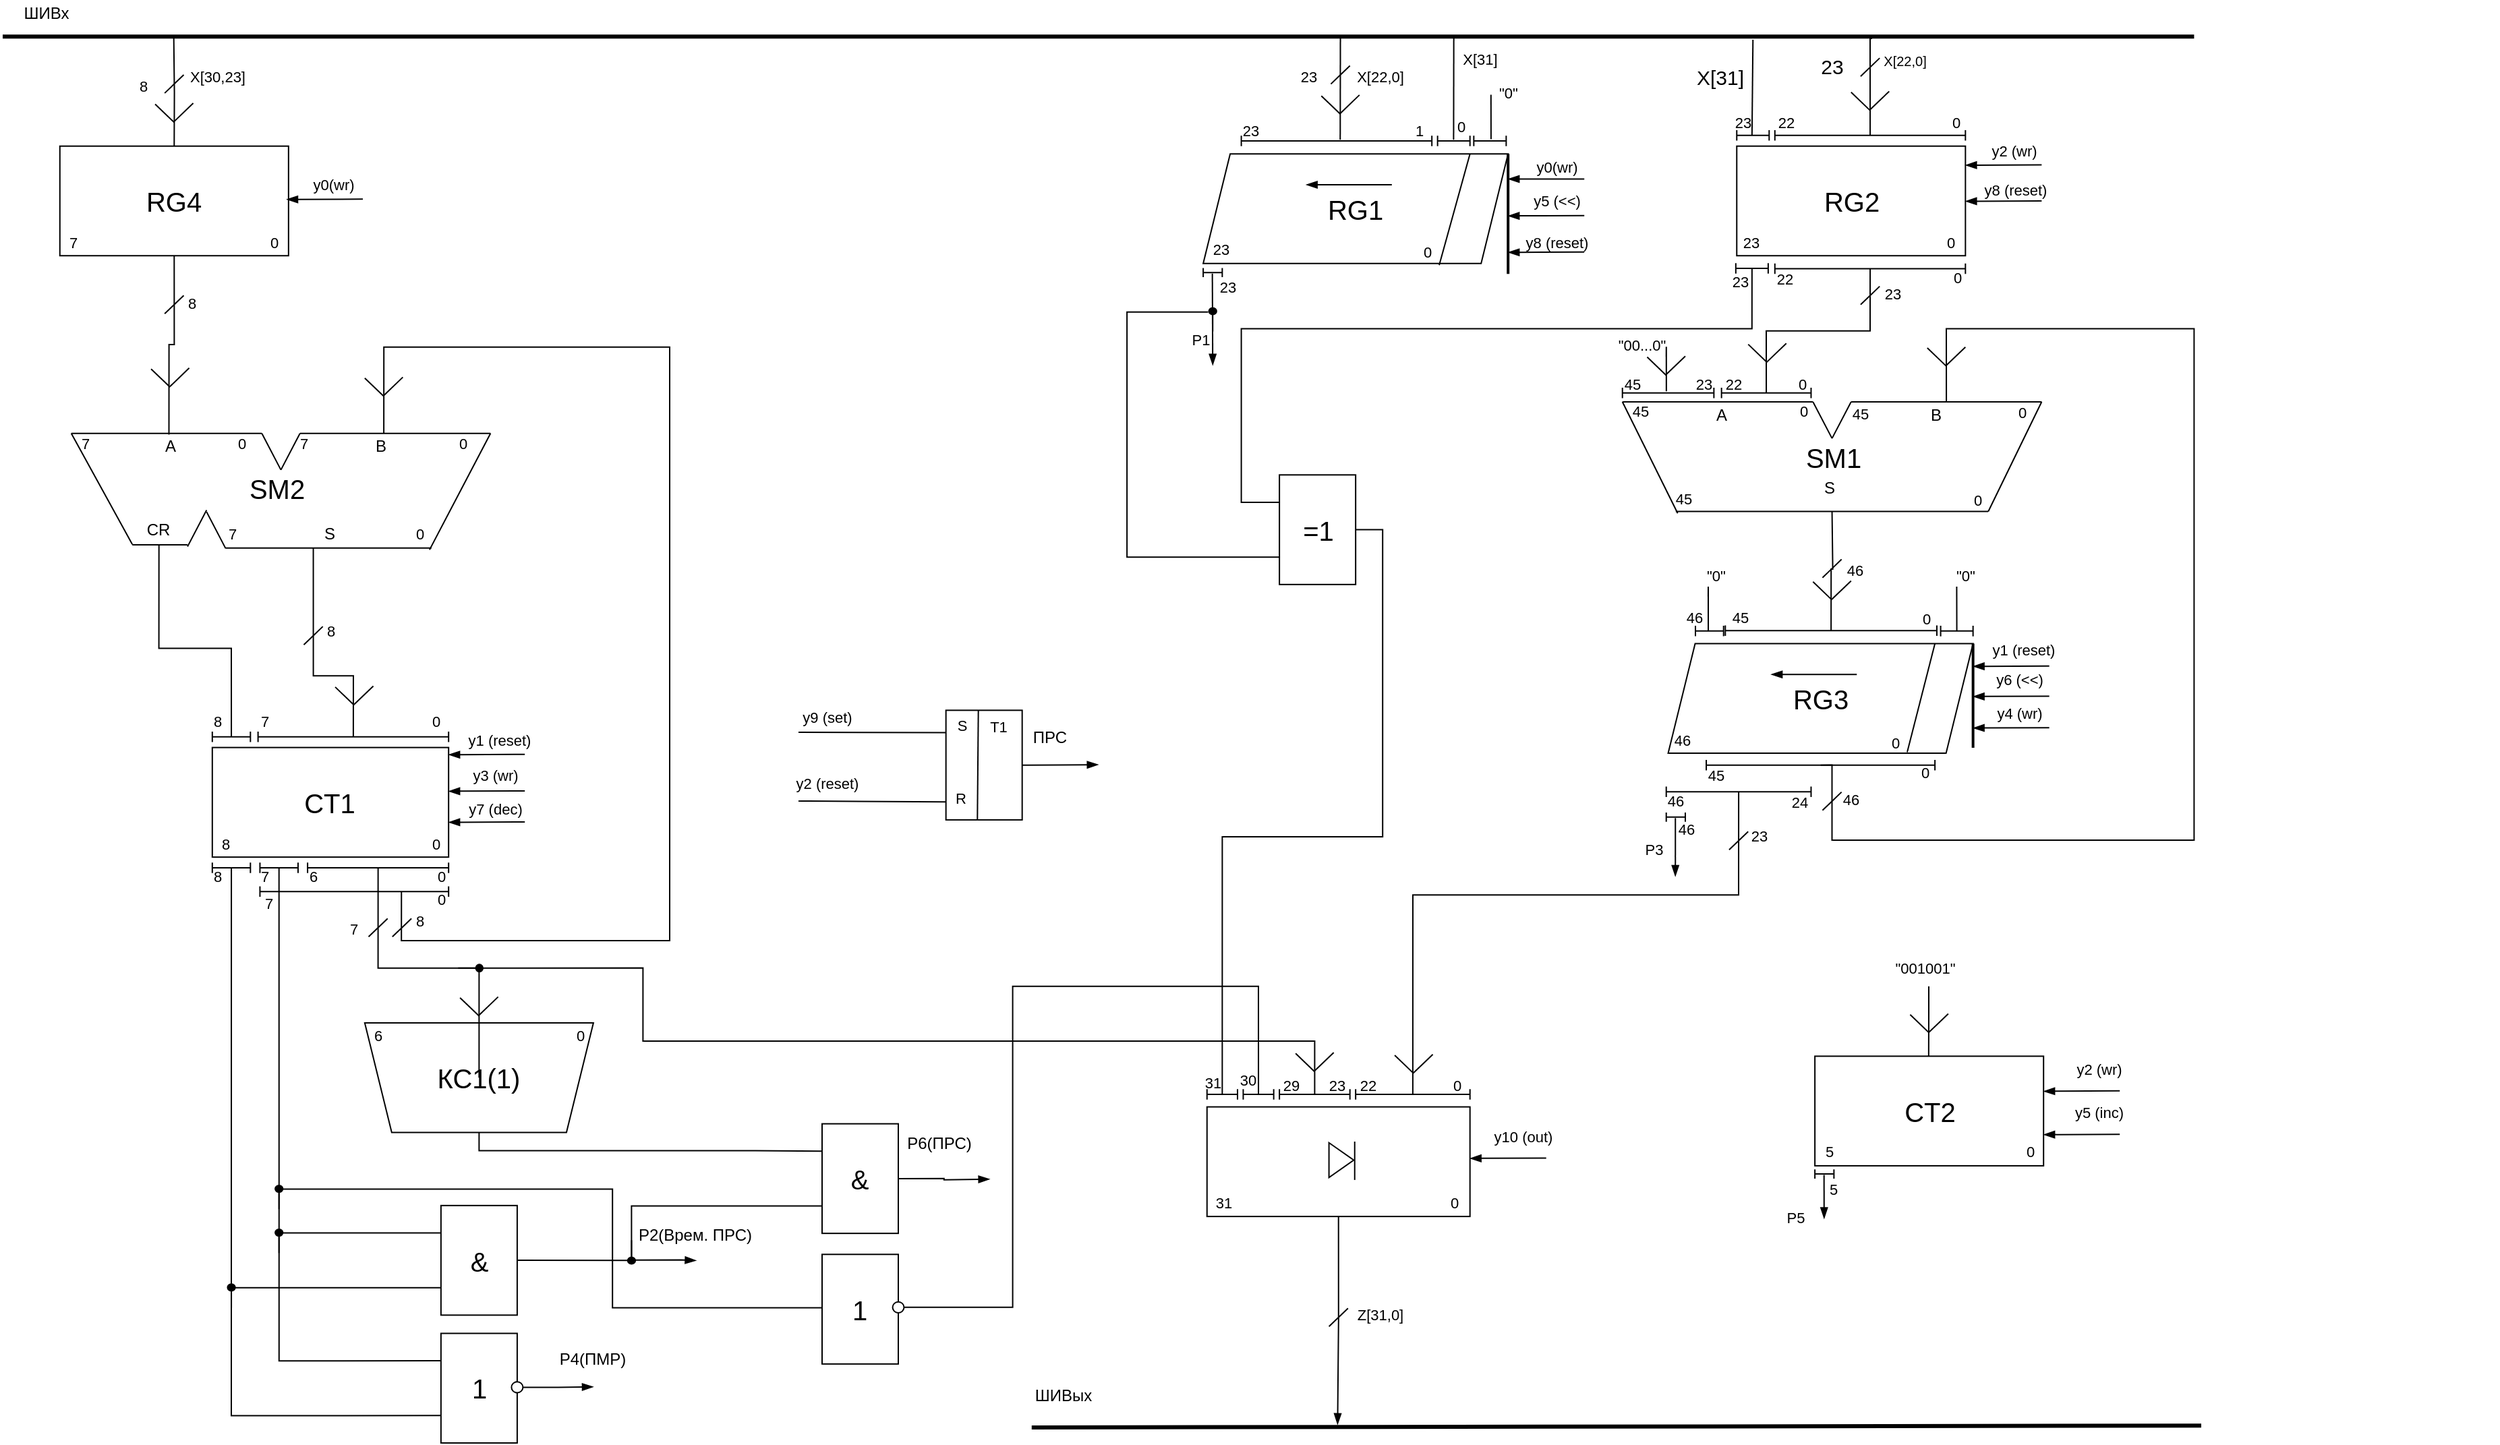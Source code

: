 <mxfile version="18.0.0" type="device"><diagram id="6NTerK6E4Xoz0o-e3MX1" name="Page-1"><mxGraphModel dx="2237" dy="1442" grid="1" gridSize="10" guides="1" tooltips="1" connect="1" arrows="1" fold="1" page="1" pageScale="1" pageWidth="1654" pageHeight="1169" math="0" shadow="0"><root><mxCell id="0"/><mxCell id="1" parent="0"/><mxCell id="FFQDncddVXdAPJkHFH9y-3" value="" style="group" parent="1" vertex="1" connectable="0"><mxGeometry x="9" y="20" width="1850.002" height="1070" as="geometry"/></mxCell><mxCell id="YLeZkL--YcU3cJi72dLO-111" style="edgeStyle=orthogonalEdgeStyle;rounded=0;orthogonalLoop=1;jettySize=auto;html=1;exitX=0.5;exitY=1;exitDx=0;exitDy=0;fontSize=12;endArrow=blockThin;endFill=1;" parent="FFQDncddVXdAPJkHFH9y-3" source="YLeZkL--YcU3cJi72dLO-86" edge="1"><mxGeometry relative="1" as="geometry"><mxPoint x="989.697" y="1056.456" as="targetPoint"/></mxGeometry></mxCell><mxCell id="YLeZkL--YcU3cJi72dLO-86" value="" style="rounded=0;whiteSpace=wrap;html=1;" parent="FFQDncddVXdAPJkHFH9y-3" vertex="1"><mxGeometry x="892.88" y="820.785" width="194.964" height="81.266" as="geometry"/></mxCell><mxCell id="unLlguInMN-fBhrQOpbu-1" value="" style="endArrow=none;html=1;rounded=0;strokeWidth=3;" parent="FFQDncddVXdAPJkHFH9y-3" edge="1"><mxGeometry width="50" height="50" relative="1" as="geometry"><mxPoint y="27.089" as="sourcePoint"/><mxPoint x="1624.702" y="27.089" as="targetPoint"/></mxGeometry></mxCell><mxCell id="unLlguInMN-fBhrQOpbu-2" value="ШИВх" style="text;html=1;align=center;verticalAlign=middle;resizable=0;points=[];autosize=1;strokeColor=none;fillColor=none;" parent="FFQDncddVXdAPJkHFH9y-3" vertex="1"><mxGeometry x="7.064" width="50" height="20" as="geometry"/></mxCell><mxCell id="unLlguInMN-fBhrQOpbu-8" style="edgeStyle=orthogonalEdgeStyle;rounded=0;orthogonalLoop=1;jettySize=auto;html=1;fontSize=8;strokeWidth=1;endArrow=none;endFill=0;entryX=0.5;entryY=0;entryDx=0;entryDy=0;" parent="FFQDncddVXdAPJkHFH9y-3" target="unLlguInMN-fBhrQOpbu-3" edge="1"><mxGeometry relative="1" as="geometry"><mxPoint x="126.608" y="94.81" as="targetPoint"/><mxPoint x="126.826" y="27.089" as="sourcePoint"/><Array as="points"/></mxGeometry></mxCell><mxCell id="unLlguInMN-fBhrQOpbu-3" value="&lt;font style=&quot;font-size: 20px;&quot;&gt;RG4&lt;/font&gt;" style="rounded=0;whiteSpace=wrap;html=1;" parent="FFQDncddVXdAPJkHFH9y-3" vertex="1"><mxGeometry x="42.384" y="108.354" width="169.534" height="81.266" as="geometry"/></mxCell><mxCell id="unLlguInMN-fBhrQOpbu-4" value="&lt;font style=&quot;font-size: 11px;&quot;&gt;7&lt;/font&gt;" style="text;html=1;align=center;verticalAlign=middle;resizable=0;points=[];autosize=1;strokeColor=none;fillColor=none;" parent="FFQDncddVXdAPJkHFH9y-3" vertex="1"><mxGeometry x="42.384" y="170.322" width="20" height="20" as="geometry"/></mxCell><mxCell id="unLlguInMN-fBhrQOpbu-5" value="&lt;font style=&quot;font-size: 11px;&quot;&gt;0&lt;/font&gt;" style="text;html=1;align=center;verticalAlign=middle;resizable=0;points=[];autosize=1;strokeColor=none;fillColor=none;" parent="FFQDncddVXdAPJkHFH9y-3" vertex="1"><mxGeometry x="190.722" y="169.622" width="20" height="20" as="geometry"/></mxCell><mxCell id="unLlguInMN-fBhrQOpbu-9" value="" style="endArrow=none;html=1;rounded=0;fontSize=8;strokeWidth=1;" parent="FFQDncddVXdAPJkHFH9y-3" edge="1"><mxGeometry width="50" height="50" relative="1" as="geometry"><mxPoint x="120.087" y="69.076" as="sourcePoint"/><mxPoint x="134.215" y="55.532" as="targetPoint"/></mxGeometry></mxCell><mxCell id="unLlguInMN-fBhrQOpbu-10" value="&lt;font style=&quot;font-size: 11px;&quot;&gt;X[30,23]&lt;/font&gt;" style="text;html=1;align=center;verticalAlign=middle;resizable=0;points=[];autosize=1;strokeColor=none;fillColor=none;fontSize=8;" parent="FFQDncddVXdAPJkHFH9y-3" vertex="1"><mxGeometry x="129.215" y="47.405" width="60" height="20" as="geometry"/></mxCell><mxCell id="unLlguInMN-fBhrQOpbu-11" value="&lt;font style=&quot;font-size: 20px;&quot;&gt;RG1&lt;/font&gt;" style="shape=parallelogram;perimeter=parallelogramPerimeter;whiteSpace=wrap;html=1;fixedSize=1;fontSize=10;" parent="FFQDncddVXdAPJkHFH9y-3" vertex="1"><mxGeometry x="890.054" y="114.111" width="226.046" height="81.266" as="geometry"/></mxCell><mxCell id="unLlguInMN-fBhrQOpbu-15" value="" style="endArrow=none;html=1;rounded=0;fontSize=10;strokeWidth=1;entryX=0.774;entryY=1.016;entryDx=0;entryDy=0;entryPerimeter=0;" parent="FFQDncddVXdAPJkHFH9y-3" target="unLlguInMN-fBhrQOpbu-11" edge="1"><mxGeometry width="50" height="50" relative="1" as="geometry"><mxPoint x="1087.844" y="114.111" as="sourcePoint"/><mxPoint x="1144.355" y="236.009" as="targetPoint"/></mxGeometry></mxCell><mxCell id="unLlguInMN-fBhrQOpbu-20" value="&lt;font style=&quot;font-size: 11px;&quot;&gt;0&lt;/font&gt;" style="text;html=1;align=center;verticalAlign=middle;resizable=0;points=[];autosize=1;strokeColor=none;fillColor=none;fontSize=10;" parent="FFQDncddVXdAPJkHFH9y-3" vertex="1"><mxGeometry x="1046.011" y="177.41" width="20" height="20" as="geometry"/></mxCell><mxCell id="unLlguInMN-fBhrQOpbu-21" value="&lt;font style=&quot;font-size: 11px;&quot;&gt;23&lt;/font&gt;" style="text;html=1;align=center;verticalAlign=middle;resizable=0;points=[];autosize=1;strokeColor=none;fillColor=none;fontSize=10;" parent="FFQDncddVXdAPJkHFH9y-3" vertex="1"><mxGeometry x="887.88" y="174.7" width="30" height="20" as="geometry"/></mxCell><mxCell id="unLlguInMN-fBhrQOpbu-22" style="edgeStyle=orthogonalEdgeStyle;rounded=0;orthogonalLoop=1;jettySize=auto;html=1;fontSize=8;strokeWidth=1;endArrow=none;endFill=0;entryX=0.519;entryY=0.385;entryDx=0;entryDy=0;entryPerimeter=0;" parent="FFQDncddVXdAPJkHFH9y-3" target="YLeZkL--YcU3cJi72dLO-1" edge="1"><mxGeometry relative="1" as="geometry"><mxPoint x="991.775" y="94.81" as="targetPoint"/><mxPoint x="991.775" y="27.089" as="sourcePoint"/><Array as="points"><mxPoint x="991.775" y="27.089"/></Array></mxGeometry></mxCell><mxCell id="unLlguInMN-fBhrQOpbu-24" value="&lt;font style=&quot;font-size: 11px;&quot;&gt;X[22,0]&lt;/font&gt;" style="text;html=1;align=center;verticalAlign=middle;resizable=0;points=[];autosize=1;strokeColor=none;fillColor=none;fontSize=8;" parent="FFQDncddVXdAPJkHFH9y-3" vertex="1"><mxGeometry x="996.009" y="47.398" width="50" height="20" as="geometry"/></mxCell><mxCell id="unLlguInMN-fBhrQOpbu-25" value="" style="endArrow=none;html=1;rounded=0;fontSize=8;strokeWidth=1;" parent="FFQDncddVXdAPJkHFH9y-3" edge="1"><mxGeometry width="50" height="50" relative="1" as="geometry"><mxPoint x="984.711" y="62.304" as="sourcePoint"/><mxPoint x="998.839" y="48.759" as="targetPoint"/><Array as="points"><mxPoint x="991.775" y="55.532"/></Array></mxGeometry></mxCell><mxCell id="unLlguInMN-fBhrQOpbu-27" style="edgeStyle=orthogonalEdgeStyle;rounded=0;orthogonalLoop=1;jettySize=auto;html=1;fontSize=8;strokeWidth=1;endArrow=none;endFill=0;entryX=0.599;entryY=0.007;entryDx=0;entryDy=0;entryPerimeter=0;" parent="FFQDncddVXdAPJkHFH9y-3" edge="1"><mxGeometry relative="1" as="geometry"><mxPoint x="1103.455" y="103.275" as="targetPoint"/><mxPoint x="1103.385" y="77.541" as="sourcePoint"/><Array as="points"><mxPoint x="1103.681" y="70.2"/></Array></mxGeometry></mxCell><mxCell id="unLlguInMN-fBhrQOpbu-28" value="&lt;font style=&quot;font-size: 11px;&quot;&gt;&quot;0&quot;&lt;/font&gt;" style="text;html=1;align=center;verticalAlign=middle;resizable=0;points=[];autosize=1;strokeColor=none;fillColor=none;fontSize=8;" parent="FFQDncddVXdAPJkHFH9y-3" vertex="1"><mxGeometry x="1101.095" y="59.277" width="30" height="20" as="geometry"/></mxCell><mxCell id="unLlguInMN-fBhrQOpbu-29" value="&lt;font style=&quot;font-size: 20px;&quot;&gt;RG2&lt;/font&gt;" style="rounded=0;whiteSpace=wrap;html=1;" parent="FFQDncddVXdAPJkHFH9y-3" vertex="1"><mxGeometry x="1285.634" y="108.354" width="169.534" height="81.266" as="geometry"/></mxCell><mxCell id="unLlguInMN-fBhrQOpbu-30" style="edgeStyle=orthogonalEdgeStyle;rounded=0;orthogonalLoop=1;jettySize=auto;html=1;fontSize=8;strokeWidth=1;endArrow=none;endFill=0;entryX=0.5;entryY=0.5;entryDx=0;entryDy=0;entryPerimeter=0;" parent="FFQDncddVXdAPJkHFH9y-3" target="KdOKwX_52ooE6BB1sunQ-1" edge="1"><mxGeometry relative="1" as="geometry"><mxPoint x="1385.941" y="94.81" as="targetPoint"/><mxPoint x="1385.941" y="28.443" as="sourcePoint"/><Array as="points"><mxPoint x="1384.529" y="28.443"/></Array></mxGeometry></mxCell><mxCell id="unLlguInMN-fBhrQOpbu-31" value="&lt;font style=&quot;font-size: 10px&quot;&gt;X[22,0]&lt;/font&gt;" style="text;html=1;align=center;verticalAlign=middle;resizable=0;points=[];autosize=1;strokeColor=none;fillColor=none;fontSize=8;" parent="FFQDncddVXdAPJkHFH9y-3" vertex="1"><mxGeometry x="1384.529" y="35.215" width="50" height="20" as="geometry"/></mxCell><mxCell id="unLlguInMN-fBhrQOpbu-32" value="" style="endArrow=none;html=1;rounded=0;fontSize=8;strokeWidth=1;" parent="FFQDncddVXdAPJkHFH9y-3" edge="1"><mxGeometry width="50" height="50" relative="1" as="geometry"><mxPoint x="1377.465" y="56.602" as="sourcePoint"/><mxPoint x="1391.593" y="43.057" as="targetPoint"/></mxGeometry></mxCell><mxCell id="unLlguInMN-fBhrQOpbu-33" value="&lt;font style=&quot;font-size: 11px;&quot;&gt;0&lt;/font&gt;" style="text;html=1;align=center;verticalAlign=middle;resizable=0;points=[];autosize=1;strokeColor=none;fillColor=none;fontSize=10;" parent="FFQDncddVXdAPJkHFH9y-3" vertex="1"><mxGeometry x="1433.972" y="170.323" width="20" height="20" as="geometry"/></mxCell><mxCell id="unLlguInMN-fBhrQOpbu-34" value="&lt;font style=&quot;font-size: 11px;&quot;&gt;23&lt;/font&gt;" style="text;html=1;align=center;verticalAlign=middle;resizable=0;points=[];autosize=1;strokeColor=none;fillColor=none;fontSize=10;" parent="FFQDncddVXdAPJkHFH9y-3" vertex="1"><mxGeometry x="1280.634" y="169.623" width="30" height="20" as="geometry"/></mxCell><mxCell id="unLlguInMN-fBhrQOpbu-35" value="" style="endArrow=blockThin;html=1;rounded=0;fontSize=8;strokeWidth=1;endFill=1;" parent="FFQDncddVXdAPJkHFH9y-3" edge="1"><mxGeometry width="50" height="50" relative="1" as="geometry"><mxPoint x="1029.92" y="136.987" as="sourcePoint"/><mxPoint x="966.345" y="136.987" as="targetPoint"/></mxGeometry></mxCell><mxCell id="unLlguInMN-fBhrQOpbu-47" value="" style="endArrow=none;html=1;rounded=0;fontSize=10;endSize=6;strokeWidth=1;" parent="FFQDncddVXdAPJkHFH9y-3" edge="1"><mxGeometry width="50" height="50" relative="1" as="geometry"><mxPoint x="50.86" y="321.339" as="sourcePoint"/><mxPoint x="192.139" y="321.339" as="targetPoint"/></mxGeometry></mxCell><mxCell id="unLlguInMN-fBhrQOpbu-48" value="" style="endArrow=none;html=1;rounded=0;fontSize=10;endSize=6;strokeWidth=1;" parent="FFQDncddVXdAPJkHFH9y-3" edge="1"><mxGeometry width="50" height="50" relative="1" as="geometry"><mxPoint x="220.394" y="321.339" as="sourcePoint"/><mxPoint x="361.673" y="321.339" as="targetPoint"/></mxGeometry></mxCell><mxCell id="unLlguInMN-fBhrQOpbu-49" value="" style="endArrow=none;html=1;rounded=0;fontSize=10;endSize=6;strokeWidth=1;" parent="FFQDncddVXdAPJkHFH9y-3" edge="1"><mxGeometry width="50" height="50" relative="1" as="geometry"><mxPoint x="206.267" y="348.427" as="sourcePoint"/><mxPoint x="192.139" y="321.339" as="targetPoint"/></mxGeometry></mxCell><mxCell id="unLlguInMN-fBhrQOpbu-50" value="" style="endArrow=none;html=1;rounded=0;fontSize=10;endSize=6;strokeWidth=1;" parent="FFQDncddVXdAPJkHFH9y-3" edge="1"><mxGeometry width="50" height="50" relative="1" as="geometry"><mxPoint x="206.267" y="348.427" as="sourcePoint"/><mxPoint x="220.394" y="321.339" as="targetPoint"/></mxGeometry></mxCell><mxCell id="unLlguInMN-fBhrQOpbu-51" value="" style="endArrow=none;html=1;rounded=0;fontSize=10;endSize=6;strokeWidth=1;" parent="FFQDncddVXdAPJkHFH9y-3" edge="1"><mxGeometry width="50" height="50" relative="1" as="geometry"><mxPoint x="165.296" y="406.329" as="sourcePoint"/><mxPoint x="317.876" y="406.329" as="targetPoint"/></mxGeometry></mxCell><mxCell id="unLlguInMN-fBhrQOpbu-52" value="" style="endArrow=none;html=1;rounded=0;fontSize=10;endSize=6;strokeWidth=1;" parent="FFQDncddVXdAPJkHFH9y-3" edge="1"><mxGeometry width="50" height="50" relative="1" as="geometry"><mxPoint x="96.069" y="403.959" as="sourcePoint"/><mxPoint x="137.04" y="403.959" as="targetPoint"/></mxGeometry></mxCell><mxCell id="unLlguInMN-fBhrQOpbu-53" value="" style="endArrow=none;html=1;rounded=0;fontSize=10;endSize=6;strokeWidth=1;" parent="FFQDncddVXdAPJkHFH9y-3" edge="1"><mxGeometry width="50" height="50" relative="1" as="geometry"><mxPoint x="165.296" y="406.668" as="sourcePoint"/><mxPoint x="151.168" y="379.579" as="targetPoint"/></mxGeometry></mxCell><mxCell id="unLlguInMN-fBhrQOpbu-54" value="" style="endArrow=none;html=1;rounded=0;fontSize=10;endSize=6;strokeWidth=1;" parent="FFQDncddVXdAPJkHFH9y-3" edge="1"><mxGeometry width="50" height="50" relative="1" as="geometry"><mxPoint x="137.04" y="405.313" as="sourcePoint"/><mxPoint x="151.168" y="378.225" as="targetPoint"/></mxGeometry></mxCell><mxCell id="unLlguInMN-fBhrQOpbu-55" value="" style="endArrow=none;html=1;rounded=0;fontSize=10;endSize=6;strokeWidth=1;" parent="FFQDncddVXdAPJkHFH9y-3" edge="1"><mxGeometry width="50" height="50" relative="1" as="geometry"><mxPoint x="316.464" y="407.684" as="sourcePoint"/><mxPoint x="361.673" y="321.339" as="targetPoint"/></mxGeometry></mxCell><mxCell id="unLlguInMN-fBhrQOpbu-56" value="" style="endArrow=none;html=1;rounded=0;fontSize=10;endSize=6;strokeWidth=1;" parent="FFQDncddVXdAPJkHFH9y-3" edge="1"><mxGeometry width="50" height="50" relative="1" as="geometry"><mxPoint x="96.069" y="403.62" as="sourcePoint"/><mxPoint x="50.86" y="321.339" as="targetPoint"/></mxGeometry></mxCell><mxCell id="unLlguInMN-fBhrQOpbu-57" value="&lt;font style=&quot;font-size: 20px;&quot;&gt;SM2&lt;/font&gt;" style="text;html=1;align=center;verticalAlign=middle;resizable=0;points=[];autosize=1;strokeColor=none;fillColor=none;fontSize=10;" parent="FFQDncddVXdAPJkHFH9y-3" vertex="1"><mxGeometry x="173.331" y="352.152" width="60" height="20" as="geometry"/></mxCell><mxCell id="unLlguInMN-fBhrQOpbu-59" value="CR" style="text;html=1;align=center;verticalAlign=middle;resizable=0;points=[];autosize=1;strokeColor=none;fillColor=none;fontSize=12;" parent="FFQDncddVXdAPJkHFH9y-3" vertex="1"><mxGeometry x="99.981" y="382.781" width="30" height="20" as="geometry"/></mxCell><mxCell id="unLlguInMN-fBhrQOpbu-60" value="A" style="text;html=1;align=center;verticalAlign=middle;resizable=0;points=[];autosize=1;strokeColor=none;fillColor=none;fontSize=12;" parent="FFQDncddVXdAPJkHFH9y-3" vertex="1"><mxGeometry x="114.436" y="321.339" width="20" height="20" as="geometry"/></mxCell><mxCell id="unLlguInMN-fBhrQOpbu-69" style="edgeStyle=orthogonalEdgeStyle;rounded=0;orthogonalLoop=1;jettySize=auto;html=1;exitX=0.5;exitY=1;exitDx=0;exitDy=0;entryX=0.441;entryY=0.048;entryDx=0;entryDy=0;entryPerimeter=0;fontSize=12;endArrow=none;endFill=0;endSize=6;strokeWidth=1;" parent="FFQDncddVXdAPJkHFH9y-3" source="unLlguInMN-fBhrQOpbu-3" target="unLlguInMN-fBhrQOpbu-60" edge="1"><mxGeometry relative="1" as="geometry"/></mxCell><mxCell id="unLlguInMN-fBhrQOpbu-61" value="B" style="text;html=1;align=center;verticalAlign=middle;resizable=0;points=[];autosize=1;strokeColor=none;fillColor=none;fontSize=12;" parent="FFQDncddVXdAPJkHFH9y-3" vertex="1"><mxGeometry x="269.842" y="321.339" width="20" height="20" as="geometry"/></mxCell><mxCell id="unLlguInMN-fBhrQOpbu-62" value="S" style="text;html=1;align=center;verticalAlign=middle;resizable=0;points=[];autosize=1;strokeColor=none;fillColor=none;fontSize=12;" parent="FFQDncddVXdAPJkHFH9y-3" vertex="1"><mxGeometry x="231.696" y="386.331" width="20" height="20" as="geometry"/></mxCell><mxCell id="unLlguInMN-fBhrQOpbu-63" value="&lt;font style=&quot;font-size: 11px;&quot;&gt;0&lt;/font&gt;" style="text;html=1;align=center;verticalAlign=middle;resizable=0;points=[];autosize=1;strokeColor=none;fillColor=none;" parent="FFQDncddVXdAPJkHFH9y-3" vertex="1"><mxGeometry x="330.592" y="318.63" width="20" height="20" as="geometry"/></mxCell><mxCell id="unLlguInMN-fBhrQOpbu-64" value="&lt;font style=&quot;font-size: 11px;&quot;&gt;0&lt;/font&gt;" style="text;html=1;align=center;verticalAlign=middle;resizable=0;points=[];autosize=1;strokeColor=none;fillColor=none;" parent="FFQDncddVXdAPJkHFH9y-3" vertex="1"><mxGeometry x="166.709" y="318.63" width="20" height="20" as="geometry"/></mxCell><mxCell id="unLlguInMN-fBhrQOpbu-65" value="&lt;font style=&quot;font-size: 11px;&quot;&gt;0&lt;/font&gt;" style="text;html=1;align=center;verticalAlign=middle;resizable=0;points=[];autosize=1;strokeColor=none;fillColor=none;" parent="FFQDncddVXdAPJkHFH9y-3" vertex="1"><mxGeometry x="299.272" y="386.331" width="20" height="20" as="geometry"/></mxCell><mxCell id="unLlguInMN-fBhrQOpbu-66" value="&lt;font style=&quot;font-size: 11px;&quot;&gt;7&lt;/font&gt;" style="text;html=1;align=center;verticalAlign=middle;resizable=0;points=[];autosize=1;strokeColor=none;fillColor=none;" parent="FFQDncddVXdAPJkHFH9y-3" vertex="1"><mxGeometry x="50.86" y="318.63" width="20" height="20" as="geometry"/></mxCell><mxCell id="unLlguInMN-fBhrQOpbu-67" value="&lt;font style=&quot;font-size: 11px;&quot;&gt;7&lt;/font&gt;" style="text;html=1;align=center;verticalAlign=middle;resizable=0;points=[];autosize=1;strokeColor=none;fillColor=none;" parent="FFQDncddVXdAPJkHFH9y-3" vertex="1"><mxGeometry x="213.33" y="318.63" width="20" height="20" as="geometry"/></mxCell><mxCell id="unLlguInMN-fBhrQOpbu-68" value="&lt;font style=&quot;font-size: 11px;&quot;&gt;7&lt;/font&gt;" style="text;html=1;align=center;verticalAlign=middle;resizable=0;points=[];autosize=1;strokeColor=none;fillColor=none;" parent="FFQDncddVXdAPJkHFH9y-3" vertex="1"><mxGeometry x="159.539" y="386.331" width="20" height="20" as="geometry"/></mxCell><mxCell id="unLlguInMN-fBhrQOpbu-70" value="" style="endArrow=none;html=1;rounded=0;fontSize=10;endSize=6;strokeWidth=1;" parent="FFQDncddVXdAPJkHFH9y-3" edge="1"><mxGeometry width="50" height="50" relative="1" as="geometry"><mxPoint x="1200.867" y="297.975" as="sourcePoint"/><mxPoint x="1342.145" y="297.975" as="targetPoint"/></mxGeometry></mxCell><mxCell id="unLlguInMN-fBhrQOpbu-71" value="" style="endArrow=none;html=1;rounded=0;fontSize=10;endSize=6;strokeWidth=1;" parent="FFQDncddVXdAPJkHFH9y-3" edge="1"><mxGeometry width="50" height="50" relative="1" as="geometry"><mxPoint x="1370.401" y="297.975" as="sourcePoint"/><mxPoint x="1511.679" y="297.975" as="targetPoint"/></mxGeometry></mxCell><mxCell id="unLlguInMN-fBhrQOpbu-72" value="" style="endArrow=none;html=1;rounded=0;fontSize=10;endSize=6;strokeWidth=1;" parent="FFQDncddVXdAPJkHFH9y-3" edge="1"><mxGeometry width="50" height="50" relative="1" as="geometry"><mxPoint x="1356.273" y="325.063" as="sourcePoint"/><mxPoint x="1342.145" y="297.975" as="targetPoint"/></mxGeometry></mxCell><mxCell id="unLlguInMN-fBhrQOpbu-73" value="" style="endArrow=none;html=1;rounded=0;fontSize=10;endSize=6;strokeWidth=1;" parent="FFQDncddVXdAPJkHFH9y-3" edge="1"><mxGeometry width="50" height="50" relative="1" as="geometry"><mxPoint x="1356.273" y="325.063" as="sourcePoint"/><mxPoint x="1370.401" y="297.975" as="targetPoint"/></mxGeometry></mxCell><mxCell id="unLlguInMN-fBhrQOpbu-74" value="" style="endArrow=none;html=1;rounded=0;fontSize=10;endSize=6;strokeWidth=1;" parent="FFQDncddVXdAPJkHFH9y-3" edge="1"><mxGeometry width="50" height="50" relative="1" as="geometry"><mxPoint x="1240.425" y="379.241" as="sourcePoint"/><mxPoint x="1472.121" y="379.241" as="targetPoint"/></mxGeometry></mxCell><mxCell id="unLlguInMN-fBhrQOpbu-78" value="" style="endArrow=none;html=1;rounded=0;fontSize=10;endSize=6;strokeWidth=1;" parent="FFQDncddVXdAPJkHFH9y-3" edge="1"><mxGeometry width="50" height="50" relative="1" as="geometry"><mxPoint x="1472.121" y="379.241" as="sourcePoint"/><mxPoint x="1511.679" y="297.975" as="targetPoint"/></mxGeometry></mxCell><mxCell id="unLlguInMN-fBhrQOpbu-79" value="" style="endArrow=none;html=1;rounded=0;fontSize=10;endSize=6;strokeWidth=1;" parent="FFQDncddVXdAPJkHFH9y-3" edge="1"><mxGeometry width="50" height="50" relative="1" as="geometry"><mxPoint x="1241.837" y="380.595" as="sourcePoint"/><mxPoint x="1200.867" y="297.975" as="targetPoint"/></mxGeometry></mxCell><mxCell id="unLlguInMN-fBhrQOpbu-80" value="&lt;font style=&quot;font-size: 20px;&quot;&gt;SM1&lt;/font&gt;" style="text;html=1;align=center;verticalAlign=middle;resizable=0;points=[];autosize=1;strokeColor=none;fillColor=none;fontSize=10;" parent="FFQDncddVXdAPJkHFH9y-3" vertex="1"><mxGeometry x="1327.017" y="329.063" width="60" height="20" as="geometry"/></mxCell><mxCell id="unLlguInMN-fBhrQOpbu-82" value="A" style="text;html=1;align=center;verticalAlign=middle;resizable=0;points=[];autosize=1;strokeColor=none;fillColor=none;fontSize=12;" parent="FFQDncddVXdAPJkHFH9y-3" vertex="1"><mxGeometry x="1264.442" y="297.975" width="20" height="20" as="geometry"/></mxCell><mxCell id="unLlguInMN-fBhrQOpbu-83" value="B" style="text;html=1;align=center;verticalAlign=middle;resizable=0;points=[];autosize=1;strokeColor=none;fillColor=none;fontSize=12;" parent="FFQDncddVXdAPJkHFH9y-3" vertex="1"><mxGeometry x="1422.674" y="297.975" width="20" height="20" as="geometry"/></mxCell><mxCell id="unLlguInMN-fBhrQOpbu-84" value="S" style="text;html=1;align=center;verticalAlign=middle;resizable=0;points=[];autosize=1;strokeColor=none;fillColor=none;fontSize=12;" parent="FFQDncddVXdAPJkHFH9y-3" vertex="1"><mxGeometry x="1343.558" y="352.152" width="20" height="20" as="geometry"/></mxCell><mxCell id="unLlguInMN-fBhrQOpbu-85" value="&lt;font style=&quot;font-size: 11px;&quot;&gt;0&lt;/font&gt;" style="text;html=1;align=center;verticalAlign=middle;resizable=0;points=[];autosize=1;strokeColor=none;fillColor=none;" parent="FFQDncddVXdAPJkHFH9y-3" vertex="1"><mxGeometry x="1486.598" y="296.266" width="20" height="20" as="geometry"/></mxCell><mxCell id="unLlguInMN-fBhrQOpbu-86" value="&lt;font style=&quot;font-size: 11px;&quot;&gt;0&lt;/font&gt;" style="text;html=1;align=center;verticalAlign=middle;resizable=0;points=[];autosize=1;strokeColor=none;fillColor=none;" parent="FFQDncddVXdAPJkHFH9y-3" vertex="1"><mxGeometry x="1324.715" y="295.266" width="20" height="20" as="geometry"/></mxCell><mxCell id="unLlguInMN-fBhrQOpbu-87" value="&lt;font style=&quot;font-size: 11px;&quot;&gt;0&lt;/font&gt;" style="text;html=1;align=center;verticalAlign=middle;resizable=0;points=[];autosize=1;strokeColor=none;fillColor=none;" parent="FFQDncddVXdAPJkHFH9y-3" vertex="1"><mxGeometry x="1454.342" y="361.152" width="20" height="20" as="geometry"/></mxCell><mxCell id="unLlguInMN-fBhrQOpbu-88" value="&lt;font style=&quot;font-size: 11px;&quot;&gt;45&lt;/font&gt;" style="text;html=1;align=center;verticalAlign=middle;resizable=0;points=[];autosize=1;strokeColor=none;fillColor=none;" parent="FFQDncddVXdAPJkHFH9y-3" vertex="1"><mxGeometry x="1198.692" y="295.266" width="30" height="20" as="geometry"/></mxCell><mxCell id="unLlguInMN-fBhrQOpbu-89" value="&lt;font style=&quot;font-size: 11px;&quot;&gt;45&lt;/font&gt;" style="text;html=1;align=center;verticalAlign=middle;resizable=0;points=[];autosize=1;strokeColor=none;fillColor=none;" parent="FFQDncddVXdAPJkHFH9y-3" vertex="1"><mxGeometry x="1362.163" y="297.266" width="30" height="20" as="geometry"/></mxCell><mxCell id="unLlguInMN-fBhrQOpbu-90" value="&lt;font style=&quot;font-size: 11px;&quot;&gt;45&lt;/font&gt;" style="text;html=1;align=center;verticalAlign=middle;resizable=0;points=[];autosize=1;strokeColor=none;fillColor=none;" parent="FFQDncddVXdAPJkHFH9y-3" vertex="1"><mxGeometry x="1230.774" y="360.152" width="30" height="20" as="geometry"/></mxCell><mxCell id="unLlguInMN-fBhrQOpbu-92" value="" style="shape=crossbar;whiteSpace=wrap;html=1;rounded=1;fontSize=12;" parent="FFQDncddVXdAPJkHFH9y-3" vertex="1"><mxGeometry x="890.054" y="198.763" width="14.128" height="6.772" as="geometry"/></mxCell><mxCell id="unLlguInMN-fBhrQOpbu-93" style="edgeStyle=orthogonalEdgeStyle;rounded=0;orthogonalLoop=1;jettySize=auto;html=1;fontSize=8;strokeWidth=1;endArrow=blockThin;endFill=1;" parent="FFQDncddVXdAPJkHFH9y-3" edge="1"><mxGeometry relative="1" as="geometry"><mxPoint x="897.118" y="270.886" as="targetPoint"/><mxPoint x="896.836" y="202.826" as="sourcePoint"/><Array as="points"><mxPoint x="897.132" y="202.257"/></Array></mxGeometry></mxCell><mxCell id="unLlguInMN-fBhrQOpbu-94" value="&lt;font style=&quot;font-size: 11px;&quot;&gt;23&lt;/font&gt;" style="text;html=1;align=center;verticalAlign=middle;resizable=0;points=[];autosize=1;strokeColor=none;fillColor=none;fontSize=10;" parent="FFQDncddVXdAPJkHFH9y-3" vertex="1"><mxGeometry x="892.88" y="202.903" width="30" height="20" as="geometry"/></mxCell><mxCell id="unLlguInMN-fBhrQOpbu-95" value="&lt;font style=&quot;font-size: 20px;&quot;&gt;CT2&lt;/font&gt;" style="rounded=0;whiteSpace=wrap;html=1;" parent="FFQDncddVXdAPJkHFH9y-3" vertex="1"><mxGeometry x="1343.558" y="783.199" width="169.534" height="81.266" as="geometry"/></mxCell><mxCell id="unLlguInMN-fBhrQOpbu-96" value="&lt;font style=&quot;font-size: 11px;&quot;&gt;5&lt;/font&gt;" style="text;html=1;align=center;verticalAlign=middle;resizable=0;points=[];autosize=1;strokeColor=none;fillColor=none;" parent="FFQDncddVXdAPJkHFH9y-3" vertex="1"><mxGeometry x="1343.888" y="844.468" width="20" height="20" as="geometry"/></mxCell><mxCell id="unLlguInMN-fBhrQOpbu-97" value="&lt;font style=&quot;font-size: 11px;&quot;&gt;0&lt;/font&gt;" style="text;html=1;align=center;verticalAlign=middle;resizable=0;points=[];autosize=1;strokeColor=none;fillColor=none;" parent="FFQDncddVXdAPJkHFH9y-3" vertex="1"><mxGeometry x="1493.096" y="844.468" width="20" height="20" as="geometry"/></mxCell><mxCell id="unLlguInMN-fBhrQOpbu-98" style="edgeStyle=orthogonalEdgeStyle;rounded=0;orthogonalLoop=1;jettySize=auto;html=1;fontSize=8;strokeWidth=1;endArrow=none;endFill=0;entryX=0.599;entryY=0.007;entryDx=0;entryDy=0;entryPerimeter=0;" parent="FFQDncddVXdAPJkHFH9y-3" edge="1"><mxGeometry relative="1" as="geometry"><mxPoint x="1427.915" y="783.199" as="targetPoint"/><mxPoint x="1428" y="731.392" as="sourcePoint"/><Array as="points"><mxPoint x="1428.141" y="750.124"/></Array></mxGeometry></mxCell><mxCell id="unLlguInMN-fBhrQOpbu-100" value="&lt;font style=&quot;font-size: 11px;&quot;&gt;&quot;001001&quot;&lt;/font&gt;" style="text;html=1;align=center;verticalAlign=middle;resizable=0;points=[];autosize=1;strokeColor=none;fillColor=none;fontSize=10;" parent="FFQDncddVXdAPJkHFH9y-3" vertex="1"><mxGeometry x="1395.171" y="707.848" width="60" height="20" as="geometry"/></mxCell><mxCell id="unLlguInMN-fBhrQOpbu-101" value="" style="shape=crossbar;whiteSpace=wrap;html=1;rounded=1;fontSize=12;" parent="FFQDncddVXdAPJkHFH9y-3" vertex="1"><mxGeometry x="1343.558" y="867.174" width="14.128" height="6.772" as="geometry"/></mxCell><mxCell id="unLlguInMN-fBhrQOpbu-102" style="edgeStyle=orthogonalEdgeStyle;rounded=0;orthogonalLoop=1;jettySize=auto;html=1;fontSize=8;strokeWidth=1;endArrow=blockThin;endFill=1;entryX=0.599;entryY=0.007;entryDx=0;entryDy=0;entryPerimeter=0;" parent="FFQDncddVXdAPJkHFH9y-3" edge="1"><mxGeometry relative="1" as="geometry"><mxPoint x="1350.41" y="903.744" as="targetPoint"/><mxPoint x="1350.339" y="871.237" as="sourcePoint"/><Array as="points"><mxPoint x="1350.636" y="870.668"/></Array></mxGeometry></mxCell><mxCell id="unLlguInMN-fBhrQOpbu-103" value="&lt;font style=&quot;font-size: 11px;&quot;&gt;5&lt;/font&gt;" style="text;html=1;align=center;verticalAlign=middle;resizable=0;points=[];autosize=1;strokeColor=none;fillColor=none;fontSize=10;" parent="FFQDncddVXdAPJkHFH9y-3" vertex="1"><mxGeometry x="1346.971" y="871.82" width="20" height="20" as="geometry"/></mxCell><mxCell id="unLlguInMN-fBhrQOpbu-104" value="&lt;font style=&quot;font-size: 20px;&quot;&gt;RG3&lt;/font&gt;" style="shape=parallelogram;perimeter=parallelogramPerimeter;whiteSpace=wrap;html=1;fixedSize=1;fontSize=10;" parent="FFQDncddVXdAPJkHFH9y-3" vertex="1"><mxGeometry x="1234.774" y="477.261" width="226.046" height="81.266" as="geometry"/></mxCell><mxCell id="unLlguInMN-fBhrQOpbu-105" value="" style="endArrow=none;html=1;rounded=0;fontSize=10;strokeWidth=1;entryX=0.784;entryY=0.991;entryDx=0;entryDy=0;entryPerimeter=0;" parent="FFQDncddVXdAPJkHFH9y-3" target="unLlguInMN-fBhrQOpbu-104" edge="1"><mxGeometry width="50" height="50" relative="1" as="geometry"><mxPoint x="1432.563" y="477.261" as="sourcePoint"/><mxPoint x="1489.075" y="599.159" as="targetPoint"/></mxGeometry></mxCell><mxCell id="unLlguInMN-fBhrQOpbu-106" value="&lt;font style=&quot;font-size: 11px;&quot;&gt;0&lt;/font&gt;" style="text;html=1;align=center;verticalAlign=middle;resizable=0;points=[];autosize=1;strokeColor=none;fillColor=none;fontSize=10;" parent="FFQDncddVXdAPJkHFH9y-3" vertex="1"><mxGeometry x="1392.78" y="540.732" width="20" height="20" as="geometry"/></mxCell><mxCell id="unLlguInMN-fBhrQOpbu-107" value="&lt;font style=&quot;font-size: 11px;&quot;&gt;46&lt;/font&gt;" style="text;html=1;align=center;verticalAlign=middle;resizable=0;points=[];autosize=1;strokeColor=none;fillColor=none;fontSize=10;" parent="FFQDncddVXdAPJkHFH9y-3" vertex="1"><mxGeometry x="1229.992" y="539.378" width="30" height="20" as="geometry"/></mxCell><mxCell id="unLlguInMN-fBhrQOpbu-108" value="" style="endArrow=blockThin;html=1;rounded=0;fontSize=8;strokeWidth=1;endFill=1;" parent="FFQDncddVXdAPJkHFH9y-3" edge="1"><mxGeometry width="50" height="50" relative="1" as="geometry"><mxPoint x="1374.639" y="500.137" as="sourcePoint"/><mxPoint x="1311.064" y="500.137" as="targetPoint"/></mxGeometry></mxCell><mxCell id="unLlguInMN-fBhrQOpbu-109" value="&lt;font style=&quot;font-size: 20px;&quot;&gt;CT1&lt;/font&gt;" style="rounded=0;whiteSpace=wrap;html=1;" parent="FFQDncddVXdAPJkHFH9y-3" vertex="1"><mxGeometry x="155.406" y="554.301" width="175.185" height="81.266" as="geometry"/></mxCell><mxCell id="unLlguInMN-fBhrQOpbu-110" value="&lt;font style=&quot;font-size: 11px;&quot;&gt;8&lt;/font&gt;" style="text;html=1;align=center;verticalAlign=middle;resizable=0;points=[];autosize=1;strokeColor=none;fillColor=none;" parent="FFQDncddVXdAPJkHFH9y-3" vertex="1"><mxGeometry x="155.403" y="615.562" width="20" height="20" as="geometry"/></mxCell><mxCell id="unLlguInMN-fBhrQOpbu-111" value="&lt;font style=&quot;font-size: 11px;&quot;&gt;0&lt;/font&gt;" style="text;html=1;align=center;verticalAlign=middle;resizable=0;points=[];autosize=1;strokeColor=none;fillColor=none;" parent="FFQDncddVXdAPJkHFH9y-3" vertex="1"><mxGeometry x="311.336" y="615.832" width="20" height="20" as="geometry"/></mxCell><mxCell id="YLeZkL--YcU3cJi72dLO-1" value="" style="shape=crossbar;whiteSpace=wrap;html=1;rounded=1;" parent="FFQDncddVXdAPJkHFH9y-3" vertex="1"><mxGeometry x="918.31" y="100.566" width="141.278" height="7.788" as="geometry"/></mxCell><mxCell id="YLeZkL--YcU3cJi72dLO-2" value="" style="shape=crossbar;whiteSpace=wrap;html=1;rounded=1;" parent="FFQDncddVXdAPJkHFH9y-3" vertex="1"><mxGeometry x="1063.827" y="100.566" width="24.017" height="7.788" as="geometry"/></mxCell><mxCell id="YLeZkL--YcU3cJi72dLO-3" style="edgeStyle=orthogonalEdgeStyle;rounded=0;orthogonalLoop=1;jettySize=auto;html=1;fontSize=8;strokeWidth=1;endArrow=none;endFill=0;entryX=0.519;entryY=0.385;entryDx=0;entryDy=0;entryPerimeter=0;" parent="FFQDncddVXdAPJkHFH9y-3" edge="1"><mxGeometry relative="1" as="geometry"><mxPoint x="1075.694" y="103.565" as="targetPoint"/><mxPoint x="1075.835" y="27.089" as="sourcePoint"/><Array as="points"><mxPoint x="1075.835" y="27.089"/></Array></mxGeometry></mxCell><mxCell id="YLeZkL--YcU3cJi72dLO-4" value="&lt;font style=&quot;font-size: 11px;&quot;&gt;X[31]&lt;/font&gt;" style="text;html=1;align=center;verticalAlign=middle;resizable=0;points=[];autosize=1;strokeColor=none;fillColor=none;" parent="FFQDncddVXdAPJkHFH9y-3" vertex="1"><mxGeometry x="1075.129" y="33.861" width="40" height="20" as="geometry"/></mxCell><mxCell id="YLeZkL--YcU3cJi72dLO-5" value="&lt;font style=&quot;font-size: 11px;&quot;&gt;23&lt;/font&gt;" style="text;html=1;align=center;verticalAlign=middle;resizable=0;points=[];autosize=1;strokeColor=none;fillColor=none;fontSize=10;" parent="FFQDncddVXdAPJkHFH9y-3" vertex="1"><mxGeometry x="910.489" y="86.996" width="30" height="20" as="geometry"/></mxCell><mxCell id="YLeZkL--YcU3cJi72dLO-6" value="&lt;font style=&quot;font-size: 11px;&quot;&gt;0&lt;/font&gt;" style="text;html=1;align=center;verticalAlign=middle;resizable=0;points=[];autosize=1;strokeColor=none;fillColor=none;fontSize=10;" parent="FFQDncddVXdAPJkHFH9y-3" vertex="1"><mxGeometry x="1070.673" y="84.291" width="20" height="20" as="geometry"/></mxCell><mxCell id="YLeZkL--YcU3cJi72dLO-7" value="&lt;font style=&quot;font-size: 11px;&quot;&gt;1&lt;/font&gt;" style="text;html=1;align=center;verticalAlign=middle;resizable=0;points=[];autosize=1;strokeColor=none;fillColor=none;fontSize=10;" parent="FFQDncddVXdAPJkHFH9y-3" vertex="1"><mxGeometry x="1039.587" y="86.996" width="20" height="20" as="geometry"/></mxCell><mxCell id="YLeZkL--YcU3cJi72dLO-8" value="" style="endArrow=none;html=1;rounded=0;fontSize=8;entryX=0.5;entryY=0.5;entryDx=0;entryDy=0;endFill=0;entryPerimeter=0;edgeStyle=orthogonalEdgeStyle;" parent="FFQDncddVXdAPJkHFH9y-3" target="y98Y2EkQyMg50Pwk-kzt-5" edge="1"><mxGeometry width="50" height="50" relative="1" as="geometry"><mxPoint x="1356.273" y="379.241" as="sourcePoint"/><mxPoint x="1130.228" y="297.975" as="targetPoint"/></mxGeometry></mxCell><mxCell id="YLeZkL--YcU3cJi72dLO-9" style="edgeStyle=orthogonalEdgeStyle;rounded=0;orthogonalLoop=1;jettySize=auto;html=1;fontSize=8;strokeWidth=1;endArrow=none;endFill=0;entryX=0.599;entryY=0.007;entryDx=0;entryDy=0;entryPerimeter=0;" parent="FFQDncddVXdAPJkHFH9y-3" edge="1"><mxGeometry relative="1" as="geometry"><mxPoint x="1448.782" y="468.118" as="targetPoint"/><mxPoint x="1448.712" y="442.384" as="sourcePoint"/><Array as="points"><mxPoint x="1449.008" y="435.043"/></Array></mxGeometry></mxCell><mxCell id="YLeZkL--YcU3cJi72dLO-10" value="&lt;font style=&quot;font-size: 11px;&quot;&gt;&quot;0&quot;&lt;/font&gt;" style="text;html=1;align=center;verticalAlign=middle;resizable=0;points=[];autosize=1;strokeColor=none;fillColor=none;fontSize=8;" parent="FFQDncddVXdAPJkHFH9y-3" vertex="1"><mxGeometry x="1439.627" y="417.327" width="30" height="20" as="geometry"/></mxCell><mxCell id="YLeZkL--YcU3cJi72dLO-13" value="" style="endArrow=none;html=1;rounded=0;fontSize=8;edgeStyle=orthogonalEdgeStyle;exitX=0.5;exitY=0.5;exitDx=0;exitDy=0;exitPerimeter=0;endFill=0;" parent="FFQDncddVXdAPJkHFH9y-3" source="y98Y2EkQyMg50Pwk-kzt-1" edge="1"><mxGeometry width="50" height="50" relative="1" as="geometry"><mxPoint x="1356.273" y="568.861" as="sourcePoint"/><mxPoint x="1441.04" y="297.975" as="targetPoint"/><Array as="points"><mxPoint x="1356.273" y="623.038"/><mxPoint x="1624.702" y="623.038"/><mxPoint x="1624.702" y="243.797"/><mxPoint x="1441.04" y="243.797"/></Array></mxGeometry></mxCell><mxCell id="YLeZkL--YcU3cJi72dLO-14" value="" style="shape=crossbar;whiteSpace=wrap;html=1;rounded=1;" parent="FFQDncddVXdAPJkHFH9y-3" vertex="1"><mxGeometry x="1274.332" y="287.478" width="66.401" height="7.788" as="geometry"/></mxCell><mxCell id="YLeZkL--YcU3cJi72dLO-15" value="" style="shape=crossbar;whiteSpace=wrap;html=1;rounded=1;" parent="FFQDncddVXdAPJkHFH9y-3" vertex="1"><mxGeometry x="1200.867" y="287.478" width="67.814" height="7.788" as="geometry"/></mxCell><mxCell id="YLeZkL--YcU3cJi72dLO-16" value="&lt;font style=&quot;font-size: 11px;&quot;&gt;22&lt;/font&gt;" style="text;html=1;align=center;verticalAlign=middle;resizable=0;points=[];autosize=1;strokeColor=none;fillColor=none;fontSize=10;" parent="FFQDncddVXdAPJkHFH9y-3" vertex="1"><mxGeometry x="1267.92" y="275.267" width="30" height="20" as="geometry"/></mxCell><mxCell id="YLeZkL--YcU3cJi72dLO-17" value="&lt;font style=&quot;font-size: 11px;&quot;&gt;0&lt;/font&gt;" style="text;html=1;align=center;verticalAlign=middle;resizable=0;points=[];autosize=1;strokeColor=none;fillColor=none;fontSize=10;" parent="FFQDncddVXdAPJkHFH9y-3" vertex="1"><mxGeometry x="1323.555" y="275.267" width="20" height="20" as="geometry"/></mxCell><mxCell id="YLeZkL--YcU3cJi72dLO-19" value="&lt;font style=&quot;font-size: 11px;&quot;&gt;23&lt;/font&gt;" style="text;html=1;align=center;verticalAlign=middle;resizable=0;points=[];autosize=1;strokeColor=none;fillColor=none;fontSize=10;" parent="FFQDncddVXdAPJkHFH9y-3" vertex="1"><mxGeometry x="1246.293" y="275.267" width="30" height="20" as="geometry"/></mxCell><mxCell id="YLeZkL--YcU3cJi72dLO-20" value="&lt;font style=&quot;font-size: 11px;&quot;&gt;45&lt;/font&gt;" style="text;html=1;align=center;verticalAlign=middle;resizable=0;points=[];autosize=1;strokeColor=none;fillColor=none;fontSize=10;" parent="FFQDncddVXdAPJkHFH9y-3" vertex="1"><mxGeometry x="1193.046" y="275.267" width="30" height="20" as="geometry"/></mxCell><mxCell id="YLeZkL--YcU3cJi72dLO-21" style="edgeStyle=orthogonalEdgeStyle;rounded=0;orthogonalLoop=1;jettySize=auto;html=1;fontSize=8;strokeWidth=1;endArrow=none;endFill=0;entryX=0.599;entryY=0.007;entryDx=0;entryDy=0;entryPerimeter=0;" parent="FFQDncddVXdAPJkHFH9y-3" edge="1"><mxGeometry relative="1" as="geometry"><mxPoint x="1233.431" y="290.187" as="targetPoint"/><mxPoint x="1233.361" y="264.453" as="sourcePoint"/><Array as="points"><mxPoint x="1233.657" y="257.112"/></Array></mxGeometry></mxCell><mxCell id="YLeZkL--YcU3cJi72dLO-22" value="&lt;font style=&quot;font-size: 11px;&quot;&gt;&quot;00...0&quot;&lt;/font&gt;" style="text;html=1;align=center;verticalAlign=middle;resizable=0;points=[];autosize=1;strokeColor=none;fillColor=none;fontSize=8;" parent="FFQDncddVXdAPJkHFH9y-3" vertex="1"><mxGeometry x="1190.217" y="245.826" width="50" height="20" as="geometry"/></mxCell><mxCell id="YLeZkL--YcU3cJi72dLO-23" value="" style="shape=crossbar;whiteSpace=wrap;html=1;rounded=1;fontSize=12;" parent="FFQDncddVXdAPJkHFH9y-3" vertex="1"><mxGeometry x="1233.361" y="602.545" width="14.128" height="6.772" as="geometry"/></mxCell><mxCell id="YLeZkL--YcU3cJi72dLO-24" style="edgeStyle=orthogonalEdgeStyle;rounded=0;orthogonalLoop=1;jettySize=auto;html=1;fontSize=8;strokeWidth=1;endArrow=blockThin;endFill=1;" parent="FFQDncddVXdAPJkHFH9y-3" edge="1"><mxGeometry relative="1" as="geometry"><mxPoint x="1240.425" y="649.612" as="targetPoint"/><mxPoint x="1240.142" y="606.609" as="sourcePoint"/><Array as="points"><mxPoint x="1240.425" y="649.951"/><mxPoint x="1240.425" y="649.951"/></Array></mxGeometry></mxCell><mxCell id="YLeZkL--YcU3cJi72dLO-26" value="" style="shape=crossbar;whiteSpace=wrap;html=1;rounded=1;" parent="FFQDncddVXdAPJkHFH9y-3" vertex="1"><mxGeometry x="189.313" y="542.449" width="141.278" height="7.788" as="geometry"/></mxCell><mxCell id="YLeZkL--YcU3cJi72dLO-27" value="" style="shape=crossbar;whiteSpace=wrap;html=1;rounded=1;" parent="FFQDncddVXdAPJkHFH9y-3" vertex="1"><mxGeometry x="155.406" y="542.449" width="28.256" height="7.788" as="geometry"/></mxCell><mxCell id="YLeZkL--YcU3cJi72dLO-28" value="" style="endArrow=none;html=1;rounded=0;fontSize=8;edgeStyle=orthogonalEdgeStyle;entryX=0.5;entryY=0.5;entryDx=0;entryDy=0;entryPerimeter=0;endFill=0;" parent="FFQDncddVXdAPJkHFH9y-3" target="YLeZkL--YcU3cJi72dLO-26" edge="1"><mxGeometry width="50" height="50" relative="1" as="geometry"><mxPoint x="230.284" y="406.329" as="sourcePoint"/><mxPoint x="268.429" y="508.25" as="targetPoint"/><Array as="points"><mxPoint x="230.284" y="501.139"/><mxPoint x="259.952" y="501.139"/></Array></mxGeometry></mxCell><mxCell id="YLeZkL--YcU3cJi72dLO-29" value="&lt;font style=&quot;font-size: 11px;&quot;&gt;0&lt;/font&gt;" style="text;html=1;align=center;verticalAlign=middle;resizable=0;points=[];autosize=1;strokeColor=none;fillColor=none;" parent="FFQDncddVXdAPJkHFH9y-3" vertex="1"><mxGeometry x="310.591" y="524.998" width="20" height="20" as="geometry"/></mxCell><mxCell id="YLeZkL--YcU3cJi72dLO-30" value="&lt;font style=&quot;font-size: 11px;&quot;&gt;7&lt;/font&gt;" style="text;html=1;align=center;verticalAlign=middle;resizable=0;points=[];autosize=1;strokeColor=none;fillColor=none;" parent="FFQDncddVXdAPJkHFH9y-3" vertex="1"><mxGeometry x="184.215" y="524.998" width="20" height="20" as="geometry"/></mxCell><mxCell id="YLeZkL--YcU3cJi72dLO-31" value="" style="endArrow=none;html=1;rounded=0;fontSize=8;edgeStyle=orthogonalEdgeStyle;entryX=0.5;entryY=0.5;entryDx=0;entryDy=0;entryPerimeter=0;endFill=0;" parent="FFQDncddVXdAPJkHFH9y-3" target="YLeZkL--YcU3cJi72dLO-27" edge="1"><mxGeometry width="50" height="50" relative="1" as="geometry"><mxPoint x="115.848" y="403.62" as="sourcePoint"/><mxPoint x="122.912" y="546.343" as="targetPoint"/><Array as="points"><mxPoint x="115.848" y="480.823"/><mxPoint x="169.534" y="480.823"/></Array></mxGeometry></mxCell><mxCell id="YLeZkL--YcU3cJi72dLO-32" value="&lt;font style=&quot;font-size: 11px;&quot;&gt;8&lt;/font&gt;" style="text;html=1;align=center;verticalAlign=middle;resizable=0;points=[];autosize=1;strokeColor=none;fillColor=none;" parent="FFQDncddVXdAPJkHFH9y-3" vertex="1"><mxGeometry x="149.211" y="524.998" width="20" height="20" as="geometry"/></mxCell><mxCell id="YLeZkL--YcU3cJi72dLO-34" value="" style="shape=crossbar;whiteSpace=wrap;html=1;rounded=1;" parent="FFQDncddVXdAPJkHFH9y-3" vertex="1"><mxGeometry x="226.046" y="639.63" width="104.546" height="7.788" as="geometry"/></mxCell><mxCell id="YLeZkL--YcU3cJi72dLO-35" value="" style="shape=crossbar;whiteSpace=wrap;html=1;rounded=1;" parent="FFQDncddVXdAPJkHFH9y-3" vertex="1"><mxGeometry x="190.726" y="639.63" width="28.256" height="7.788" as="geometry"/></mxCell><mxCell id="YLeZkL--YcU3cJi72dLO-37" value="" style="shape=crossbar;whiteSpace=wrap;html=1;rounded=1;" parent="FFQDncddVXdAPJkHFH9y-3" vertex="1"><mxGeometry x="155.406" y="639.63" width="28.256" height="7.788" as="geometry"/></mxCell><mxCell id="YLeZkL--YcU3cJi72dLO-45" style="edgeStyle=orthogonalEdgeStyle;rounded=0;orthogonalLoop=1;jettySize=auto;html=1;exitX=0.75;exitY=0.5;exitDx=0;exitDy=0;exitPerimeter=0;fontSize=8;endArrow=none;endFill=0;" parent="FFQDncddVXdAPJkHFH9y-3" source="YLeZkL--YcU3cJi72dLO-38" edge="1"><mxGeometry relative="1" as="geometry"><mxPoint x="282.557" y="321" as="targetPoint"/><Array as="points"><mxPoint x="295.272" y="697.532"/><mxPoint x="494.475" y="697.532"/><mxPoint x="494.475" y="257.342"/><mxPoint x="282.557" y="257.342"/></Array></mxGeometry></mxCell><mxCell id="YLeZkL--YcU3cJi72dLO-38" value="" style="shape=crossbar;whiteSpace=wrap;html=1;rounded=1;" parent="FFQDncddVXdAPJkHFH9y-3" vertex="1"><mxGeometry x="190.726" y="657.237" width="139.866" height="7.788" as="geometry"/></mxCell><mxCell id="YLeZkL--YcU3cJi72dLO-39" value="&lt;font style=&quot;font-size: 11px;&quot;&gt;0&lt;/font&gt;" style="text;html=1;align=center;verticalAlign=middle;resizable=0;points=[];autosize=1;strokeColor=none;fillColor=none;" parent="FFQDncddVXdAPJkHFH9y-3" vertex="1"><mxGeometry x="315.27" y="656.918" width="20" height="20" as="geometry"/></mxCell><mxCell id="YLeZkL--YcU3cJi72dLO-40" value="&lt;font style=&quot;font-size: 11px;&quot;&gt;7&lt;/font&gt;" style="text;html=1;align=center;verticalAlign=middle;resizable=0;points=[];autosize=1;strokeColor=none;fillColor=none;" parent="FFQDncddVXdAPJkHFH9y-3" vertex="1"><mxGeometry x="186.709" y="659.628" width="20" height="20" as="geometry"/></mxCell><mxCell id="YLeZkL--YcU3cJi72dLO-41" value="&lt;font style=&quot;font-size: 11px;&quot;&gt;0&lt;/font&gt;" style="text;html=1;align=center;verticalAlign=middle;resizable=0;points=[];autosize=1;strokeColor=none;fillColor=none;" parent="FFQDncddVXdAPJkHFH9y-3" vertex="1"><mxGeometry x="315.267" y="639.631" width="20" height="20" as="geometry"/></mxCell><mxCell id="YLeZkL--YcU3cJi72dLO-42" value="&lt;font style=&quot;font-size: 11px;&quot;&gt;6&lt;/font&gt;" style="text;html=1;align=center;verticalAlign=middle;resizable=0;points=[];autosize=1;strokeColor=none;fillColor=none;" parent="FFQDncddVXdAPJkHFH9y-3" vertex="1"><mxGeometry x="220.172" y="639.631" width="20" height="20" as="geometry"/></mxCell><mxCell id="YLeZkL--YcU3cJi72dLO-43" value="&lt;font style=&quot;font-size: 11px;&quot;&gt;7&lt;/font&gt;" style="text;html=1;align=center;verticalAlign=middle;resizable=0;points=[];autosize=1;strokeColor=none;fillColor=none;" parent="FFQDncddVXdAPJkHFH9y-3" vertex="1"><mxGeometry x="184.216" y="639.631" width="20" height="20" as="geometry"/></mxCell><mxCell id="YLeZkL--YcU3cJi72dLO-44" value="&lt;font style=&quot;font-size: 11px;&quot;&gt;8&lt;/font&gt;" style="text;html=1;align=center;verticalAlign=middle;resizable=0;points=[];autosize=1;strokeColor=none;fillColor=none;" parent="FFQDncddVXdAPJkHFH9y-3" vertex="1"><mxGeometry x="149.211" y="639.63" width="20" height="20" as="geometry"/></mxCell><mxCell id="YLeZkL--YcU3cJi72dLO-46" value="&lt;font style=&quot;font-size: 20px;&quot;&gt;КС1(1)&lt;/font&gt;" style="shape=trapezoid;perimeter=trapezoidPerimeter;whiteSpace=wrap;html=1;fixedSize=1;fontSize=8;direction=west;" parent="FFQDncddVXdAPJkHFH9y-3" vertex="1"><mxGeometry x="268.429" y="758.481" width="169.534" height="81.266" as="geometry"/></mxCell><mxCell id="YLeZkL--YcU3cJi72dLO-49" style="edgeStyle=orthogonalEdgeStyle;rounded=0;orthogonalLoop=1;jettySize=auto;html=1;exitX=0.5;exitY=0.5;exitDx=0;exitDy=0;exitPerimeter=0;entryX=0.5;entryY=1;entryDx=0;entryDy=0;fontSize=12;endArrow=none;endFill=0;" parent="FFQDncddVXdAPJkHFH9y-3" source="YLeZkL--YcU3cJi72dLO-34" target="YLeZkL--YcU3cJi72dLO-46" edge="1"><mxGeometry relative="1" as="geometry"><Array as="points"><mxPoint x="278.319" y="717.848"/><mxPoint x="353.196" y="717.848"/></Array></mxGeometry></mxCell><mxCell id="YLeZkL--YcU3cJi72dLO-47" value="&lt;font style=&quot;font-size: 11px;&quot;&gt;0&lt;/font&gt;" style="text;html=1;align=center;verticalAlign=middle;resizable=0;points=[];autosize=1;strokeColor=none;fillColor=none;" parent="FFQDncddVXdAPJkHFH9y-3" vertex="1"><mxGeometry x="417.967" y="758.482" width="20" height="20" as="geometry"/></mxCell><mxCell id="YLeZkL--YcU3cJi72dLO-48" value="&lt;font style=&quot;font-size: 11px;&quot;&gt;6&lt;/font&gt;" style="text;html=1;align=center;verticalAlign=middle;resizable=0;points=[];autosize=1;strokeColor=none;fillColor=none;" parent="FFQDncddVXdAPJkHFH9y-3" vertex="1"><mxGeometry x="268.429" y="758.402" width="20" height="20" as="geometry"/></mxCell><mxCell id="YLeZkL--YcU3cJi72dLO-50" value="&lt;font style=&quot;font-size: 20px;&quot;&gt;1&lt;/font&gt;" style="rounded=0;whiteSpace=wrap;html=1;fontSize=12;" parent="FFQDncddVXdAPJkHFH9y-3" vertex="1"><mxGeometry x="607.497" y="930.155" width="56.511" height="81.266" as="geometry"/></mxCell><mxCell id="YLeZkL--YcU3cJi72dLO-51" value="&lt;font style=&quot;font-size: 20px;&quot;&gt;1&lt;/font&gt;" style="rounded=0;whiteSpace=wrap;html=1;fontSize=12;" parent="FFQDncddVXdAPJkHFH9y-3" vertex="1"><mxGeometry x="324.94" y="988.734" width="56.511" height="81.266" as="geometry"/></mxCell><mxCell id="YLeZkL--YcU3cJi72dLO-55" style="edgeStyle=orthogonalEdgeStyle;rounded=0;orthogonalLoop=1;jettySize=auto;html=1;exitX=0.5;exitY=0.5;exitDx=0;exitDy=0;exitPerimeter=0;entryX=0;entryY=0.25;entryDx=0;entryDy=0;fontSize=12;endArrow=none;endFill=0;" parent="FFQDncddVXdAPJkHFH9y-3" source="YLeZkL--YcU3cJi72dLO-35" target="YLeZkL--YcU3cJi72dLO-51" edge="1"><mxGeometry relative="1" as="geometry"><Array as="points"><mxPoint x="204.854" y="1009.051"/></Array></mxGeometry></mxCell><mxCell id="YLeZkL--YcU3cJi72dLO-56" style="edgeStyle=orthogonalEdgeStyle;rounded=0;orthogonalLoop=1;jettySize=auto;html=1;exitX=0.5;exitY=0.5;exitDx=0;exitDy=0;exitPerimeter=0;entryX=0;entryY=0.75;entryDx=0;entryDy=0;fontSize=12;endArrow=none;endFill=0;" parent="FFQDncddVXdAPJkHFH9y-3" source="YLeZkL--YcU3cJi72dLO-37" target="YLeZkL--YcU3cJi72dLO-51" edge="1"><mxGeometry relative="1" as="geometry"><Array as="points"><mxPoint x="169.534" y="1049.684"/></Array></mxGeometry></mxCell><mxCell id="YLeZkL--YcU3cJi72dLO-52" value="&lt;font style=&quot;font-size: 20px;&quot;&gt;&amp;amp;&lt;/font&gt;" style="rounded=0;whiteSpace=wrap;html=1;fontSize=12;" parent="FFQDncddVXdAPJkHFH9y-3" vertex="1"><mxGeometry x="324.94" y="893.924" width="56.511" height="81.266" as="geometry"/></mxCell><mxCell id="YLeZkL--YcU3cJi72dLO-69" style="edgeStyle=orthogonalEdgeStyle;rounded=0;orthogonalLoop=1;jettySize=auto;html=1;exitX=1;exitY=0.5;exitDx=0;exitDy=0;fontSize=12;endArrow=blockThin;endFill=1;" parent="FFQDncddVXdAPJkHFH9y-3" source="YLeZkL--YcU3cJi72dLO-53" edge="1"><mxGeometry relative="1" as="geometry"><mxPoint x="731.822" y="874.398" as="targetPoint"/></mxGeometry></mxCell><mxCell id="YLeZkL--YcU3cJi72dLO-53" value="&lt;font style=&quot;font-size: 20px;&quot;&gt;&amp;amp;&lt;/font&gt;" style="rounded=0;whiteSpace=wrap;html=1;fontSize=12;" parent="FFQDncddVXdAPJkHFH9y-3" vertex="1"><mxGeometry x="607.497" y="833.313" width="56.511" height="81.266" as="geometry"/></mxCell><mxCell id="YLeZkL--YcU3cJi72dLO-54" style="edgeStyle=orthogonalEdgeStyle;rounded=0;orthogonalLoop=1;jettySize=auto;html=1;exitX=0.5;exitY=0;exitDx=0;exitDy=0;entryX=0;entryY=0.25;entryDx=0;entryDy=0;fontSize=12;endArrow=none;endFill=0;" parent="FFQDncddVXdAPJkHFH9y-3" source="YLeZkL--YcU3cJi72dLO-46" target="YLeZkL--YcU3cJi72dLO-53" edge="1"><mxGeometry relative="1" as="geometry"><Array as="points"><mxPoint x="353.196" y="853.291"/><mxPoint x="558.05" y="853.291"/></Array></mxGeometry></mxCell><mxCell id="YLeZkL--YcU3cJi72dLO-62" style="edgeStyle=orthogonalEdgeStyle;rounded=0;orthogonalLoop=1;jettySize=auto;html=1;exitX=1;exitY=0.5;exitDx=0;exitDy=0;entryX=0;entryY=0.75;entryDx=0;entryDy=0;fontSize=12;endArrow=none;endFill=0;" parent="FFQDncddVXdAPJkHFH9y-3" source="YLeZkL--YcU3cJi72dLO-52" target="YLeZkL--YcU3cJi72dLO-53" edge="1"><mxGeometry relative="1" as="geometry"><Array as="points"><mxPoint x="466.219" y="934.557"/><mxPoint x="466.219" y="893.924"/></Array></mxGeometry></mxCell><mxCell id="YLeZkL--YcU3cJi72dLO-57" value="" style="shape=mxgraph.pid.fittings.blind_disc;html=1;pointerEvents=1;align=center;verticalLabelPosition=bottom;verticalAlign=top;dashed=0;fontSize=12;" parent="FFQDncddVXdAPJkHFH9y-3" vertex="1"><mxGeometry x="202.028" y="911.532" width="5.651" height="17.608" as="geometry"/></mxCell><mxCell id="YLeZkL--YcU3cJi72dLO-58" style="edgeStyle=orthogonalEdgeStyle;rounded=0;orthogonalLoop=1;jettySize=auto;html=1;fontSize=12;entryX=0;entryY=0.25;entryDx=0;entryDy=0;endArrow=none;endFill=0;" parent="FFQDncddVXdAPJkHFH9y-3" target="YLeZkL--YcU3cJi72dLO-52" edge="1"><mxGeometry relative="1" as="geometry"><mxPoint x="211.918" y="914.241" as="sourcePoint"/><mxPoint x="310.813" y="934.557" as="targetPoint"/><Array as="points"><mxPoint x="207.679" y="914.241"/></Array></mxGeometry></mxCell><mxCell id="YLeZkL--YcU3cJi72dLO-59" value="" style="shape=mxgraph.pid.fittings.blind_disc;html=1;pointerEvents=1;align=center;verticalLabelPosition=bottom;verticalAlign=top;dashed=0;fontSize=12;" parent="FFQDncddVXdAPJkHFH9y-3" vertex="1"><mxGeometry x="166.709" y="952.165" width="5.651" height="17.608" as="geometry"/></mxCell><mxCell id="YLeZkL--YcU3cJi72dLO-60" style="edgeStyle=orthogonalEdgeStyle;rounded=0;orthogonalLoop=1;jettySize=auto;html=1;fontSize=12;entryX=0;entryY=0.75;entryDx=0;entryDy=0;endArrow=none;endFill=0;" parent="FFQDncddVXdAPJkHFH9y-3" target="YLeZkL--YcU3cJi72dLO-52" edge="1"><mxGeometry relative="1" as="geometry"><mxPoint x="170.947" y="954.873" as="sourcePoint"/><mxPoint x="324.94" y="950.81" as="targetPoint"/><Array as="points"><mxPoint x="207.679" y="954.873"/></Array></mxGeometry></mxCell><mxCell id="YLeZkL--YcU3cJi72dLO-65" style="edgeStyle=orthogonalEdgeStyle;rounded=0;orthogonalLoop=1;jettySize=auto;html=1;exitX=1;exitY=0.5;exitDx=0;exitDy=0;exitPerimeter=0;fontSize=12;endArrow=blockThin;endFill=1;" parent="FFQDncddVXdAPJkHFH9y-3" source="YLeZkL--YcU3cJi72dLO-64" edge="1"><mxGeometry relative="1" as="geometry"><mxPoint x="437.963" y="1028.4" as="targetPoint"/></mxGeometry></mxCell><mxCell id="YLeZkL--YcU3cJi72dLO-64" value="" style="verticalLabelPosition=bottom;verticalAlign=top;html=1;shape=mxgraph.flowchart.on-page_reference;fontSize=12;" parent="FFQDncddVXdAPJkHFH9y-3" vertex="1"><mxGeometry x="377.213" y="1024.627" width="8.477" height="8.127" as="geometry"/></mxCell><mxCell id="YLeZkL--YcU3cJi72dLO-66" value="" style="shape=mxgraph.pid.fittings.blind_disc;html=1;pointerEvents=1;align=center;verticalLabelPosition=bottom;verticalAlign=top;dashed=0;fontSize=12;" parent="FFQDncddVXdAPJkHFH9y-3" vertex="1"><mxGeometry x="202.028" y="879.025" width="5.651" height="17.608" as="geometry"/></mxCell><mxCell id="YLeZkL--YcU3cJi72dLO-67" style="edgeStyle=orthogonalEdgeStyle;rounded=0;orthogonalLoop=1;jettySize=auto;html=1;fontSize=12;entryX=0;entryY=0.5;entryDx=0;entryDy=0;endArrow=none;endFill=0;" parent="FFQDncddVXdAPJkHFH9y-3" target="YLeZkL--YcU3cJi72dLO-50" edge="1"><mxGeometry relative="1" as="geometry"><mxPoint x="207.679" y="881.734" as="sourcePoint"/><mxPoint x="324.94" y="881.734" as="targetPoint"/><Array as="points"><mxPoint x="452.091" y="881.734"/><mxPoint x="452.091" y="969.772"/></Array></mxGeometry></mxCell><mxCell id="YLeZkL--YcU3cJi72dLO-68" value="" style="verticalLabelPosition=bottom;verticalAlign=top;html=1;shape=mxgraph.flowchart.on-page_reference;fontSize=12;" parent="FFQDncddVXdAPJkHFH9y-3" vertex="1"><mxGeometry x="659.77" y="965.37" width="8.477" height="8.127" as="geometry"/></mxCell><mxCell id="YLeZkL--YcU3cJi72dLO-70" value="&lt;font style=&quot;font-size: 20px;&quot;&gt;=1&lt;/font&gt;" style="rounded=0;whiteSpace=wrap;html=1;fontSize=12;" parent="FFQDncddVXdAPJkHFH9y-3" vertex="1"><mxGeometry x="946.566" y="352.152" width="56.511" height="81.266" as="geometry"/></mxCell><mxCell id="YLeZkL--YcU3cJi72dLO-72" value="" style="shape=mxgraph.pid.fittings.blind_disc;html=1;pointerEvents=1;align=center;verticalLabelPosition=bottom;verticalAlign=top;dashed=0;fontSize=12;" parent="FFQDncddVXdAPJkHFH9y-3" vertex="1"><mxGeometry x="894.293" y="228.222" width="5.651" height="17.608" as="geometry"/></mxCell><mxCell id="YLeZkL--YcU3cJi72dLO-81" style="edgeStyle=orthogonalEdgeStyle;rounded=0;orthogonalLoop=1;jettySize=auto;html=1;exitX=1;exitY=0.5;exitDx=0;exitDy=0;fontSize=12;endArrow=blockThin;endFill=1;" parent="FFQDncddVXdAPJkHFH9y-3" source="YLeZkL--YcU3cJi72dLO-74" edge="1"><mxGeometry relative="1" as="geometry"><mxPoint x="812.351" y="567.047" as="targetPoint"/></mxGeometry></mxCell><mxCell id="YLeZkL--YcU3cJi72dLO-74" value="" style="rounded=0;whiteSpace=wrap;html=1;fontSize=8;" parent="FFQDncddVXdAPJkHFH9y-3" vertex="1"><mxGeometry x="699.328" y="526.697" width="56.511" height="81.266" as="geometry"/></mxCell><mxCell id="YLeZkL--YcU3cJi72dLO-75" value="" style="endArrow=none;html=1;rounded=0;fontSize=8;strokeWidth=1;exitX=0.25;exitY=1;exitDx=0;exitDy=0;" parent="FFQDncddVXdAPJkHFH9y-3" edge="1"><mxGeometry width="50" height="50" relative="1" as="geometry"><mxPoint x="722.639" y="607.963" as="sourcePoint"/><mxPoint x="723.346" y="526.697" as="targetPoint"/></mxGeometry></mxCell><mxCell id="YLeZkL--YcU3cJi72dLO-76" value="&lt;font style=&quot;font-size: 11px;&quot;&gt;T1&lt;/font&gt;" style="text;html=1;align=center;verticalAlign=middle;resizable=0;points=[];autosize=1;strokeColor=none;fillColor=none;fontSize=8;" parent="FFQDncddVXdAPJkHFH9y-3" vertex="1"><mxGeometry x="722.694" y="529.406" width="30" height="20" as="geometry"/></mxCell><mxCell id="YLeZkL--YcU3cJi72dLO-77" value="&lt;font style=&quot;font-size: 11px;&quot;&gt;S&lt;/font&gt;" style="text;html=1;align=center;verticalAlign=middle;resizable=0;points=[];autosize=1;strokeColor=none;fillColor=none;fontSize=10;" parent="FFQDncddVXdAPJkHFH9y-3" vertex="1"><mxGeometry x="700.503" y="528.052" width="20" height="20" as="geometry"/></mxCell><mxCell id="YLeZkL--YcU3cJi72dLO-79" value="&lt;font style=&quot;font-size: 11px;&quot;&gt;R&lt;/font&gt;" style="text;html=1;align=center;verticalAlign=middle;resizable=0;points=[];autosize=1;strokeColor=none;fillColor=none;fontSize=10;" parent="FFQDncddVXdAPJkHFH9y-3" vertex="1"><mxGeometry x="699.503" y="582.229" width="20" height="20" as="geometry"/></mxCell><mxCell id="YLeZkL--YcU3cJi72dLO-82" value="ПРС" style="text;html=1;align=center;verticalAlign=middle;resizable=0;points=[];autosize=1;strokeColor=none;fillColor=none;fontSize=12;" parent="FFQDncddVXdAPJkHFH9y-3" vertex="1"><mxGeometry x="755.84" y="537.018" width="40" height="20" as="geometry"/></mxCell><mxCell id="YLeZkL--YcU3cJi72dLO-83" value="" style="shape=mxgraph.pid.fittings.reducer;html=1;pointerEvents=1;align=center;verticalLabelPosition=bottom;verticalAlign=top;dashed=0;fontSize=12;" parent="FFQDncddVXdAPJkHFH9y-3" vertex="1"><mxGeometry x="983.298" y="847.372" width="18.366" height="25.734" as="geometry"/></mxCell><mxCell id="YLeZkL--YcU3cJi72dLO-84" value="" style="shape=mxgraph.pid.fittings.single_flange;html=1;pointerEvents=1;align=center;verticalLabelPosition=bottom;verticalAlign=top;dashed=0;fontSize=12;" parent="FFQDncddVXdAPJkHFH9y-3" vertex="1"><mxGeometry x="998.839" y="846.519" width="7.064" height="28.443" as="geometry"/></mxCell><mxCell id="YLeZkL--YcU3cJi72dLO-87" value="&lt;font style=&quot;font-size: 11px;&quot;&gt;0&lt;/font&gt;" style="text;html=1;align=center;verticalAlign=middle;resizable=0;points=[];autosize=1;strokeColor=none;fillColor=none;" parent="FFQDncddVXdAPJkHFH9y-3" vertex="1"><mxGeometry x="1065.837" y="882.055" width="20" height="20" as="geometry"/></mxCell><mxCell id="YLeZkL--YcU3cJi72dLO-88" value="&lt;font style=&quot;font-size: 11px;&quot;&gt;31&lt;/font&gt;" style="text;html=1;align=center;verticalAlign=middle;resizable=0;points=[];autosize=1;strokeColor=none;fillColor=none;" parent="FFQDncddVXdAPJkHFH9y-3" vertex="1"><mxGeometry x="890.051" y="881.815" width="30" height="20" as="geometry"/></mxCell><mxCell id="YLeZkL--YcU3cJi72dLO-89" value="" style="shape=crossbar;whiteSpace=wrap;html=1;rounded=1;" parent="FFQDncddVXdAPJkHFH9y-3" vertex="1"><mxGeometry x="1233.361" y="583.245" width="107.372" height="7.788" as="geometry"/></mxCell><mxCell id="YLeZkL--YcU3cJi72dLO-90" value="&lt;font style=&quot;font-size: 11px;&quot;&gt;46&lt;/font&gt;" style="text;html=1;align=center;verticalAlign=middle;resizable=0;points=[];autosize=1;strokeColor=none;fillColor=none;fontSize=10;" parent="FFQDncddVXdAPJkHFH9y-3" vertex="1"><mxGeometry x="1225.297" y="583.536" width="30" height="20" as="geometry"/></mxCell><mxCell id="YLeZkL--YcU3cJi72dLO-91" value="&lt;font style=&quot;font-size: 11px;&quot;&gt;24&lt;/font&gt;" style="text;html=1;align=center;verticalAlign=middle;resizable=0;points=[];autosize=1;strokeColor=none;fillColor=none;fontSize=10;" parent="FFQDncddVXdAPJkHFH9y-3" vertex="1"><mxGeometry x="1317.302" y="585.229" width="30" height="20" as="geometry"/></mxCell><mxCell id="YLeZkL--YcU3cJi72dLO-92" value="" style="shape=crossbar;whiteSpace=wrap;html=1;rounded=1;" parent="FFQDncddVXdAPJkHFH9y-3" vertex="1"><mxGeometry x="1003.077" y="807.579" width="84.767" height="7.788" as="geometry"/></mxCell><mxCell id="YLeZkL--YcU3cJi72dLO-96" style="edgeStyle=orthogonalEdgeStyle;rounded=0;orthogonalLoop=1;jettySize=auto;html=1;exitX=0.5;exitY=0.5;exitDx=0;exitDy=0;exitPerimeter=0;entryX=0.5;entryY=0.5;entryDx=0;entryDy=0;entryPerimeter=0;fontSize=12;endArrow=none;endFill=0;" parent="FFQDncddVXdAPJkHFH9y-3" source="YLeZkL--YcU3cJi72dLO-89" target="YLeZkL--YcU3cJi72dLO-92" edge="1"><mxGeometry relative="1" as="geometry"><Array as="points"><mxPoint x="1287.047" y="663.671"/><mxPoint x="1045.46" y="663.671"/></Array></mxGeometry></mxCell><mxCell id="YLeZkL--YcU3cJi72dLO-94" value="&lt;font style=&quot;font-size: 11px;&quot;&gt;0&lt;/font&gt;" style="text;html=1;align=center;verticalAlign=middle;resizable=0;points=[];autosize=1;strokeColor=none;fillColor=none;" parent="FFQDncddVXdAPJkHFH9y-3" vertex="1"><mxGeometry x="1067.842" y="795.368" width="20" height="20" as="geometry"/></mxCell><mxCell id="YLeZkL--YcU3cJi72dLO-95" value="&lt;font style=&quot;font-size: 11px;&quot;&gt;22&lt;/font&gt;" style="text;html=1;align=center;verticalAlign=middle;resizable=0;points=[];autosize=1;strokeColor=none;fillColor=none;fontSize=10;" parent="FFQDncddVXdAPJkHFH9y-3" vertex="1"><mxGeometry x="996.666" y="795.368" width="30" height="20" as="geometry"/></mxCell><mxCell id="YLeZkL--YcU3cJi72dLO-97" value="" style="shape=crossbar;whiteSpace=wrap;html=1;rounded=1;" parent="FFQDncddVXdAPJkHFH9y-3" vertex="1"><mxGeometry x="946.566" y="807.579" width="52.273" height="7.788" as="geometry"/></mxCell><mxCell id="YLeZkL--YcU3cJi72dLO-99" value="" style="shape=crossbar;whiteSpace=wrap;html=1;rounded=1;" parent="FFQDncddVXdAPJkHFH9y-3" vertex="1"><mxGeometry x="892.88" y="807.579" width="22.605" height="7.788" as="geometry"/></mxCell><mxCell id="KdOKwX_52ooE6BB1sunQ-21" style="edgeStyle=orthogonalEdgeStyle;rounded=0;orthogonalLoop=1;jettySize=auto;html=1;exitX=1;exitY=0.5;exitDx=0;exitDy=0;endArrow=none;endFill=0;endSize=6;sourcePerimeterSpacing=0;targetPerimeterSpacing=0;entryX=0.5;entryY=0.5;entryDx=0;entryDy=0;entryPerimeter=0;" parent="FFQDncddVXdAPJkHFH9y-3" source="YLeZkL--YcU3cJi72dLO-70" target="YLeZkL--YcU3cJi72dLO-99" edge="1"><mxGeometry relative="1" as="geometry"><mxPoint x="918.31" y="677.215" as="targetPoint"/></mxGeometry></mxCell><mxCell id="YLeZkL--YcU3cJi72dLO-100" value="" style="shape=crossbar;whiteSpace=wrap;html=1;rounded=1;" parent="FFQDncddVXdAPJkHFH9y-3" vertex="1"><mxGeometry x="919.723" y="807.579" width="22.605" height="7.788" as="geometry"/></mxCell><mxCell id="YLeZkL--YcU3cJi72dLO-107" style="edgeStyle=orthogonalEdgeStyle;rounded=0;orthogonalLoop=1;jettySize=auto;html=1;exitX=1;exitY=0.5;exitDx=0;exitDy=0;exitPerimeter=0;entryX=0.5;entryY=0.5;entryDx=0;entryDy=0;entryPerimeter=0;fontSize=12;endArrow=none;endFill=0;" parent="FFQDncddVXdAPJkHFH9y-3" source="YLeZkL--YcU3cJi72dLO-68" target="YLeZkL--YcU3cJi72dLO-100" edge="1"><mxGeometry relative="1" as="geometry"><Array as="points"><mxPoint x="748.776" y="969.772"/><mxPoint x="748.776" y="731.392"/><mxPoint x="931.025" y="731.392"/></Array></mxGeometry></mxCell><mxCell id="YLeZkL--YcU3cJi72dLO-101" value="&lt;font style=&quot;font-size: 11px;&quot;&gt;23&lt;/font&gt;" style="text;html=1;align=center;verticalAlign=middle;resizable=0;points=[];autosize=1;strokeColor=none;fillColor=none;fontSize=10;" parent="FFQDncddVXdAPJkHFH9y-3" vertex="1"><mxGeometry x="973.951" y="795.368" width="30" height="20" as="geometry"/></mxCell><mxCell id="YLeZkL--YcU3cJi72dLO-102" value="&lt;font style=&quot;font-size: 11px;&quot;&gt;29&lt;/font&gt;" style="text;html=1;align=center;verticalAlign=middle;resizable=0;points=[];autosize=1;strokeColor=none;fillColor=none;fontSize=10;" parent="FFQDncddVXdAPJkHFH9y-3" vertex="1"><mxGeometry x="940.332" y="795.368" width="30" height="20" as="geometry"/></mxCell><mxCell id="YLeZkL--YcU3cJi72dLO-104" value="&lt;font style=&quot;font-size: 11px;&quot;&gt;31&lt;/font&gt;" style="text;html=1;align=center;verticalAlign=middle;resizable=0;points=[];autosize=1;strokeColor=none;fillColor=none;fontSize=10;" parent="FFQDncddVXdAPJkHFH9y-3" vertex="1"><mxGeometry x="882.116" y="793.118" width="30" height="20" as="geometry"/></mxCell><mxCell id="YLeZkL--YcU3cJi72dLO-105" value="" style="shape=mxgraph.pid.fittings.blind_disc;html=1;pointerEvents=1;align=center;verticalLabelPosition=bottom;verticalAlign=top;dashed=0;fontSize=12;direction=south;" parent="FFQDncddVXdAPJkHFH9y-3" vertex="1"><mxGeometry x="337.655" y="715.139" width="18.366" height="5.418" as="geometry"/></mxCell><mxCell id="YLeZkL--YcU3cJi72dLO-106" style="edgeStyle=orthogonalEdgeStyle;rounded=0;orthogonalLoop=1;jettySize=auto;html=1;fontSize=12;entryX=0.5;entryY=0.5;entryDx=0;entryDy=0;entryPerimeter=0;endArrow=none;endFill=0;" parent="FFQDncddVXdAPJkHFH9y-3" target="YLeZkL--YcU3cJi72dLO-97" edge="1"><mxGeometry relative="1" as="geometry"><mxPoint x="356.022" y="717.848" as="sourcePoint"/><mxPoint x="974.821" y="785.57" as="targetPoint"/><Array as="points"><mxPoint x="474.696" y="772.025"/><mxPoint x="971.996" y="772.025"/></Array></mxGeometry></mxCell><mxCell id="YLeZkL--YcU3cJi72dLO-108" value="&lt;font style=&quot;font-size: 11px;&quot;&gt;30&lt;/font&gt;" style="text;html=1;align=center;verticalAlign=middle;resizable=0;points=[];autosize=1;strokeColor=none;fillColor=none;fontSize=10;" parent="FFQDncddVXdAPJkHFH9y-3" vertex="1"><mxGeometry x="907.882" y="791.368" width="30" height="20" as="geometry"/></mxCell><mxCell id="YLeZkL--YcU3cJi72dLO-109" value="" style="endArrow=none;html=1;rounded=0;strokeWidth=3;" parent="FFQDncddVXdAPJkHFH9y-3" edge="1"><mxGeometry width="50" height="50" relative="1" as="geometry"><mxPoint x="762.904" y="1058.487" as="sourcePoint"/><mxPoint x="1630.0" y="1057.133" as="targetPoint"/></mxGeometry></mxCell><mxCell id="YLeZkL--YcU3cJi72dLO-110" value="ШИВых" style="text;html=1;align=center;verticalAlign=middle;resizable=0;points=[];autosize=1;strokeColor=none;fillColor=none;" parent="FFQDncddVXdAPJkHFH9y-3" vertex="1"><mxGeometry x="755.84" y="1024.627" width="60" height="20" as="geometry"/></mxCell><mxCell id="YLeZkL--YcU3cJi72dLO-112" value="" style="endArrow=none;html=1;rounded=0;fontSize=8;strokeWidth=1;" parent="FFQDncddVXdAPJkHFH9y-3" edge="1"><mxGeometry width="50" height="50" relative="1" as="geometry"><mxPoint x="983.298" y="983.655" as="sourcePoint"/><mxPoint x="997.426" y="970.111" as="targetPoint"/><Array as="points"><mxPoint x="990.362" y="976.883"/></Array></mxGeometry></mxCell><mxCell id="YLeZkL--YcU3cJi72dLO-113" value="&lt;font style=&quot;font-size: 11px;&quot;&gt;Z[31,0]&lt;/font&gt;" style="text;html=1;align=center;verticalAlign=middle;resizable=0;points=[];autosize=1;strokeColor=none;fillColor=none;fontSize=12;" parent="FFQDncddVXdAPJkHFH9y-3" vertex="1"><mxGeometry x="996.013" y="965.032" width="50" height="20" as="geometry"/></mxCell><mxCell id="YLeZkL--YcU3cJi72dLO-114" value="&lt;font style=&quot;font-size: 11px;&quot;&gt;P1&lt;/font&gt;" style="text;html=1;align=center;verticalAlign=middle;resizable=0;points=[];autosize=1;strokeColor=none;fillColor=none;fontSize=12;" parent="FFQDncddVXdAPJkHFH9y-3" vertex="1"><mxGeometry x="872.56" y="242.332" width="30" height="20" as="geometry"/></mxCell><mxCell id="YLeZkL--YcU3cJi72dLO-115" value="P2(Врем. ПРС)" style="text;html=1;align=center;verticalAlign=middle;resizable=0;points=[];autosize=1;strokeColor=none;fillColor=none;fontSize=12;" parent="FFQDncddVXdAPJkHFH9y-3" vertex="1"><mxGeometry x="463.393" y="906.114" width="100" height="20" as="geometry"/></mxCell><mxCell id="YLeZkL--YcU3cJi72dLO-116" value="&lt;font style=&quot;font-size: 11px;&quot;&gt;P3&lt;/font&gt;" style="text;html=1;align=center;verticalAlign=middle;resizable=0;points=[];autosize=1;strokeColor=none;fillColor=none;fontSize=12;" parent="FFQDncddVXdAPJkHFH9y-3" vertex="1"><mxGeometry x="1208.921" y="619.631" width="30" height="20" as="geometry"/></mxCell><mxCell id="YLeZkL--YcU3cJi72dLO-117" value="" style="shape=mxgraph.pid.fittings.blind_disc;html=1;pointerEvents=1;align=center;verticalLabelPosition=bottom;verticalAlign=top;dashed=0;fontSize=12;direction=west;" parent="FFQDncddVXdAPJkHFH9y-3" vertex="1"><mxGeometry x="463.393" y="919.658" width="5.651" height="17.608" as="geometry"/></mxCell><mxCell id="YLeZkL--YcU3cJi72dLO-118" style="edgeStyle=orthogonalEdgeStyle;rounded=0;orthogonalLoop=1;jettySize=auto;html=1;exitX=1;exitY=0.5;exitDx=0;exitDy=0;fontSize=12;endArrow=blockThin;endFill=1;" parent="FFQDncddVXdAPJkHFH9y-3" edge="1"><mxGeometry relative="1" as="geometry"><mxPoint x="514.254" y="934.733" as="targetPoint"/><mxPoint x="469.044" y="934.327" as="sourcePoint"/><Array as="points"><mxPoint x="502.951" y="934.733"/><mxPoint x="536.858" y="934.733"/></Array></mxGeometry></mxCell><mxCell id="YLeZkL--YcU3cJi72dLO-119" value="P4(ПМР)" style="text;html=1;align=center;verticalAlign=middle;resizable=0;points=[];autosize=1;strokeColor=none;fillColor=none;fontSize=12;" parent="FFQDncddVXdAPJkHFH9y-3" vertex="1"><mxGeometry x="406.882" y="997.538" width="60" height="20" as="geometry"/></mxCell><mxCell id="YLeZkL--YcU3cJi72dLO-120" value="&lt;font style=&quot;font-size: 11px;&quot;&gt;P5&lt;/font&gt;" style="text;html=1;align=center;verticalAlign=middle;resizable=0;points=[];autosize=1;strokeColor=none;fillColor=none;fontSize=12;" parent="FFQDncddVXdAPJkHFH9y-3" vertex="1"><mxGeometry x="1313.889" y="892.57" width="30" height="20" as="geometry"/></mxCell><mxCell id="YLeZkL--YcU3cJi72dLO-121" value="P6(ПРС)" style="text;html=1;align=center;verticalAlign=middle;resizable=0;points=[];autosize=1;strokeColor=none;fillColor=none;fontSize=12;" parent="FFQDncddVXdAPJkHFH9y-3" vertex="1"><mxGeometry x="664.009" y="837.715" width="60" height="20" as="geometry"/></mxCell><mxCell id="YLeZkL--YcU3cJi72dLO-122" value="" style="line;strokeWidth=2;direction=south;html=1;fontSize=12;" parent="FFQDncddVXdAPJkHFH9y-3" vertex="1"><mxGeometry x="1109.036" y="114.111" width="14.128" height="89.054" as="geometry"/></mxCell><mxCell id="YLeZkL--YcU3cJi72dLO-123" style="edgeStyle=orthogonalEdgeStyle;rounded=0;orthogonalLoop=1;jettySize=auto;html=1;fontSize=8;strokeWidth=1;endArrow=blockThin;endFill=1;" parent="FFQDncddVXdAPJkHFH9y-3" edge="1"><mxGeometry relative="1" as="geometry"><mxPoint x="1116.1" y="132.734" as="targetPoint"/><mxPoint x="1172.611" y="132.734" as="sourcePoint"/><Array as="points"><mxPoint x="1172.611" y="132.734"/><mxPoint x="1130.228" y="132.734"/></Array></mxGeometry></mxCell><mxCell id="YLeZkL--YcU3cJi72dLO-124" value="&lt;font style=&quot;font-size: 11px;&quot;&gt;y0(wr)&lt;/font&gt;" style="text;html=1;align=center;verticalAlign=middle;resizable=0;points=[];autosize=1;strokeColor=none;fillColor=none;fontSize=12;" parent="FFQDncddVXdAPJkHFH9y-3" vertex="1"><mxGeometry x="1127.291" y="114.09" width="50" height="20" as="geometry"/></mxCell><mxCell id="YLeZkL--YcU3cJi72dLO-125" style="edgeStyle=orthogonalEdgeStyle;rounded=0;orthogonalLoop=1;jettySize=auto;html=1;fontSize=8;strokeWidth=1;endArrow=blockThin;endFill=1;entryX=0.25;entryY=0.5;entryDx=0;entryDy=0;entryPerimeter=0;" parent="FFQDncddVXdAPJkHFH9y-3" edge="1"><mxGeometry relative="1" as="geometry"><mxPoint x="210.505" y="147.887" as="targetPoint"/><mxPoint x="267.016" y="147.633" as="sourcePoint"/><Array as="points"><mxPoint x="267.016" y="147.633"/><mxPoint x="224.633" y="147.633"/></Array></mxGeometry></mxCell><mxCell id="YLeZkL--YcU3cJi72dLO-126" value="&lt;font style=&quot;font-size: 11px;&quot;&gt;y0(wr)&lt;/font&gt;" style="text;html=1;align=center;verticalAlign=middle;resizable=0;points=[];autosize=1;strokeColor=none;fillColor=none;fontSize=12;" parent="FFQDncddVXdAPJkHFH9y-3" vertex="1"><mxGeometry x="220.237" y="127.089" width="50" height="20" as="geometry"/></mxCell><mxCell id="YLeZkL--YcU3cJi72dLO-127" style="edgeStyle=orthogonalEdgeStyle;rounded=0;orthogonalLoop=1;jettySize=auto;html=1;fontSize=8;strokeWidth=1;endArrow=blockThin;endFill=1;entryX=0.25;entryY=0.5;entryDx=0;entryDy=0;entryPerimeter=0;" parent="FFQDncddVXdAPJkHFH9y-3" edge="1"><mxGeometry relative="1" as="geometry"><mxPoint x="1455.168" y="122.491" as="targetPoint"/><mxPoint x="1511.679" y="122.237" as="sourcePoint"/><Array as="points"><mxPoint x="1511.679" y="122.237"/><mxPoint x="1469.296" y="122.237"/></Array></mxGeometry></mxCell><mxCell id="YLeZkL--YcU3cJi72dLO-128" value="&lt;font style=&quot;font-size: 11px;&quot;&gt;y2 (wr)&lt;/font&gt;" style="text;html=1;align=center;verticalAlign=middle;resizable=0;points=[];autosize=1;strokeColor=none;fillColor=none;fontSize=12;" parent="FFQDncddVXdAPJkHFH9y-3" vertex="1"><mxGeometry x="1466.36" y="101.503" width="50" height="20" as="geometry"/></mxCell><mxCell id="YLeZkL--YcU3cJi72dLO-131" style="edgeStyle=orthogonalEdgeStyle;rounded=0;orthogonalLoop=1;jettySize=auto;html=1;fontSize=8;strokeWidth=1;endArrow=none;endFill=0;entryX=0;entryY=0.5;entryDx=0;entryDy=0;" parent="FFQDncddVXdAPJkHFH9y-3" edge="1"><mxGeometry relative="1" as="geometry"><mxPoint x="699.328" y="594.581" as="targetPoint"/><mxPoint x="590" y="594" as="sourcePoint"/><Array as="points"><mxPoint x="597.608" y="595.259"/></Array></mxGeometry></mxCell><mxCell id="YLeZkL--YcU3cJi72dLO-132" value="&lt;font style=&quot;font-size: 11px;&quot;&gt;y2 (reset)&lt;/font&gt;" style="text;html=1;align=center;verticalAlign=middle;resizable=0;points=[];autosize=1;strokeColor=none;fillColor=none;fontSize=12;" parent="FFQDncddVXdAPJkHFH9y-3" vertex="1"><mxGeometry x="580.544" y="571.23" width="60" height="20" as="geometry"/></mxCell><mxCell id="YLeZkL--YcU3cJi72dLO-133" value="" style="line;strokeWidth=2;direction=south;html=1;fontSize=12;" parent="FFQDncddVXdAPJkHFH9y-3" vertex="1"><mxGeometry x="1453.755" y="477.261" width="14.128" height="77.203" as="geometry"/></mxCell><mxCell id="YLeZkL--YcU3cJi72dLO-134" style="edgeStyle=orthogonalEdgeStyle;rounded=0;orthogonalLoop=1;jettySize=auto;html=1;fontSize=8;strokeWidth=1;endArrow=blockThin;endFill=1;entryX=0.25;entryY=0.5;entryDx=0;entryDy=0;entryPerimeter=0;" parent="FFQDncddVXdAPJkHFH9y-3" edge="1"><mxGeometry relative="1" as="geometry"><mxPoint x="1460.819" y="494.106" as="targetPoint"/><mxPoint x="1517.33" y="493.852" as="sourcePoint"/><Array as="points"><mxPoint x="1517.33" y="493.852"/><mxPoint x="1474.947" y="493.852"/></Array></mxGeometry></mxCell><mxCell id="YLeZkL--YcU3cJi72dLO-135" value="&lt;font style=&quot;font-size: 11px;&quot;&gt;y1 (reset)&lt;/font&gt;" style="text;html=1;align=center;verticalAlign=middle;resizable=0;points=[];autosize=1;strokeColor=none;fillColor=none;fontSize=12;" parent="FFQDncddVXdAPJkHFH9y-3" vertex="1"><mxGeometry x="1467.881" y="471.808" width="60" height="20" as="geometry"/></mxCell><mxCell id="YLeZkL--YcU3cJi72dLO-136" style="edgeStyle=orthogonalEdgeStyle;rounded=0;orthogonalLoop=1;jettySize=auto;html=1;fontSize=8;strokeWidth=1;endArrow=blockThin;endFill=1;entryX=0.25;entryY=0.5;entryDx=0;entryDy=0;entryPerimeter=0;" parent="FFQDncddVXdAPJkHFH9y-3" edge="1"><mxGeometry relative="1" as="geometry"><mxPoint x="330.592" y="559.634" as="targetPoint"/><mxPoint x="387.103" y="559.38" as="sourcePoint"/><Array as="points"><mxPoint x="387.103" y="559.38"/><mxPoint x="344.719" y="559.38"/></Array></mxGeometry></mxCell><mxCell id="YLeZkL--YcU3cJi72dLO-137" value="&lt;font style=&quot;font-size: 11px;&quot;&gt;y1 (reset)&lt;/font&gt;" style="text;html=1;align=center;verticalAlign=middle;resizable=0;points=[];autosize=1;strokeColor=none;fillColor=none;fontSize=12;" parent="FFQDncddVXdAPJkHFH9y-3" vertex="1"><mxGeometry x="337.659" y="539.376" width="60" height="20" as="geometry"/></mxCell><mxCell id="YLeZkL--YcU3cJi72dLO-138" style="edgeStyle=orthogonalEdgeStyle;rounded=0;orthogonalLoop=1;jettySize=auto;html=1;fontSize=8;strokeWidth=1;endArrow=blockThin;endFill=1;entryX=0.25;entryY=0.5;entryDx=0;entryDy=0;entryPerimeter=0;" parent="FFQDncddVXdAPJkHFH9y-3" edge="1"><mxGeometry relative="1" as="geometry"><mxPoint x="1513.092" y="809.188" as="targetPoint"/><mxPoint x="1569.603" y="808.934" as="sourcePoint"/><Array as="points"><mxPoint x="1569.603" y="808.934"/><mxPoint x="1527.22" y="808.934"/></Array></mxGeometry></mxCell><mxCell id="YLeZkL--YcU3cJi72dLO-139" value="&lt;font style=&quot;font-size: 11px;&quot;&gt;y2 (wr)&lt;/font&gt;" style="text;html=1;align=center;verticalAlign=middle;resizable=0;points=[];autosize=1;strokeColor=none;fillColor=none;fontSize=12;" parent="FFQDncddVXdAPJkHFH9y-3" vertex="1"><mxGeometry x="1529.284" y="783.199" width="50" height="20" as="geometry"/></mxCell><mxCell id="YLeZkL--YcU3cJi72dLO-140" style="edgeStyle=orthogonalEdgeStyle;rounded=0;orthogonalLoop=1;jettySize=auto;html=1;fontSize=8;strokeWidth=1;endArrow=blockThin;endFill=1;entryX=0.25;entryY=0.5;entryDx=0;entryDy=0;entryPerimeter=0;" parent="FFQDncddVXdAPJkHFH9y-3" edge="1"><mxGeometry relative="1" as="geometry"><mxPoint x="330.592" y="586.722" as="targetPoint"/><mxPoint x="387.103" y="586.468" as="sourcePoint"/><Array as="points"><mxPoint x="387.103" y="586.468"/><mxPoint x="344.719" y="586.468"/></Array></mxGeometry></mxCell><mxCell id="YLeZkL--YcU3cJi72dLO-141" value="&lt;font style=&quot;font-size: 11px;&quot;&gt;y3 (wr)&lt;/font&gt;" style="text;html=1;align=center;verticalAlign=middle;resizable=0;points=[];autosize=1;strokeColor=none;fillColor=none;fontSize=12;" parent="FFQDncddVXdAPJkHFH9y-3" vertex="1"><mxGeometry x="340.273" y="565.224" width="50" height="20" as="geometry"/></mxCell><mxCell id="YLeZkL--YcU3cJi72dLO-142" style="edgeStyle=orthogonalEdgeStyle;rounded=0;orthogonalLoop=1;jettySize=auto;html=1;fontSize=8;strokeWidth=1;endArrow=blockThin;endFill=1;entryX=0.25;entryY=0.5;entryDx=0;entryDy=0;entryPerimeter=0;" parent="FFQDncddVXdAPJkHFH9y-3" edge="1"><mxGeometry relative="1" as="geometry"><mxPoint x="330.592" y="609.748" as="targetPoint"/><mxPoint x="387.103" y="609.494" as="sourcePoint"/><Array as="points"><mxPoint x="387.103" y="609.494"/><mxPoint x="344.719" y="609.494"/></Array></mxGeometry></mxCell><mxCell id="YLeZkL--YcU3cJi72dLO-143" value="&lt;font style=&quot;font-size: 11px;&quot;&gt;y7 (dec)&lt;/font&gt;" style="text;html=1;align=center;verticalAlign=middle;resizable=0;points=[];autosize=1;strokeColor=none;fillColor=none;fontSize=12;" parent="FFQDncddVXdAPJkHFH9y-3" vertex="1"><mxGeometry x="335.271" y="589.829" width="60" height="20" as="geometry"/></mxCell><mxCell id="YLeZkL--YcU3cJi72dLO-144" style="edgeStyle=orthogonalEdgeStyle;rounded=0;orthogonalLoop=1;jettySize=auto;html=1;fontSize=8;strokeWidth=1;endArrow=blockThin;endFill=1;entryX=0.25;entryY=0.5;entryDx=0;entryDy=0;entryPerimeter=0;" parent="FFQDncddVXdAPJkHFH9y-3" edge="1"><mxGeometry relative="1" as="geometry"><mxPoint x="1460.819" y="516.454" as="targetPoint"/><mxPoint x="1517.33" y="516.201" as="sourcePoint"/><Array as="points"><mxPoint x="1517.33" y="516.201"/><mxPoint x="1474.947" y="516.201"/></Array></mxGeometry></mxCell><mxCell id="YLeZkL--YcU3cJi72dLO-145" value="&lt;font style=&quot;font-size: 11px;&quot;&gt;y6 (&amp;lt;&amp;lt;)&lt;/font&gt;" style="text;html=1;align=center;verticalAlign=middle;resizable=0;points=[];autosize=1;strokeColor=none;fillColor=none;fontSize=12;" parent="FFQDncddVXdAPJkHFH9y-3" vertex="1"><mxGeometry x="1469.631" y="493.826" width="50" height="20" as="geometry"/></mxCell><mxCell id="YLeZkL--YcU3cJi72dLO-147" style="edgeStyle=orthogonalEdgeStyle;rounded=0;orthogonalLoop=1;jettySize=auto;html=1;fontSize=8;strokeWidth=1;endArrow=blockThin;endFill=1;entryX=0.25;entryY=0.5;entryDx=0;entryDy=0;entryPerimeter=0;" parent="FFQDncddVXdAPJkHFH9y-3" edge="1"><mxGeometry relative="1" as="geometry"><mxPoint x="1460.819" y="539.818" as="targetPoint"/><mxPoint x="1517.33" y="539.564" as="sourcePoint"/><Array as="points"><mxPoint x="1517.33" y="539.564"/><mxPoint x="1474.947" y="539.564"/></Array></mxGeometry></mxCell><mxCell id="YLeZkL--YcU3cJi72dLO-148" value="&lt;font style=&quot;font-size: 11px;&quot;&gt;y4 (wr)&lt;/font&gt;" style="text;html=1;align=center;verticalAlign=middle;resizable=0;points=[];autosize=1;strokeColor=none;fillColor=none;fontSize=12;" parent="FFQDncddVXdAPJkHFH9y-3" vertex="1"><mxGeometry x="1469.629" y="519.38" width="50" height="20" as="geometry"/></mxCell><mxCell id="YLeZkL--YcU3cJi72dLO-149" style="edgeStyle=orthogonalEdgeStyle;rounded=0;orthogonalLoop=1;jettySize=auto;html=1;fontSize=8;strokeWidth=1;endArrow=blockThin;endFill=1;entryX=0.25;entryY=0.5;entryDx=0;entryDy=0;entryPerimeter=0;" parent="FFQDncddVXdAPJkHFH9y-3" edge="1"><mxGeometry relative="1" as="geometry"><mxPoint x="1116.1" y="160.077" as="targetPoint"/><mxPoint x="1172.611" y="159.823" as="sourcePoint"/><Array as="points"><mxPoint x="1172.611" y="159.823"/><mxPoint x="1130.228" y="159.823"/></Array></mxGeometry></mxCell><mxCell id="YLeZkL--YcU3cJi72dLO-150" value="&lt;font style=&quot;font-size: 11px;&quot;&gt;y5 (&amp;lt;&amp;lt;)&lt;/font&gt;" style="text;html=1;align=center;verticalAlign=middle;resizable=0;points=[];autosize=1;strokeColor=none;fillColor=none;fontSize=12;" parent="FFQDncddVXdAPJkHFH9y-3" vertex="1"><mxGeometry x="1127.291" y="138.989" width="50" height="20" as="geometry"/></mxCell><mxCell id="YLeZkL--YcU3cJi72dLO-155" style="edgeStyle=orthogonalEdgeStyle;rounded=0;orthogonalLoop=1;jettySize=auto;html=1;fontSize=8;strokeWidth=1;endArrow=blockThin;endFill=1;entryX=0.25;entryY=0.5;entryDx=0;entryDy=0;entryPerimeter=0;" parent="FFQDncddVXdAPJkHFH9y-3" edge="1"><mxGeometry relative="1" as="geometry"><mxPoint x="1513.092" y="841.355" as="targetPoint"/><mxPoint x="1569.603" y="841.101" as="sourcePoint"/><Array as="points"><mxPoint x="1569.603" y="841.101"/><mxPoint x="1527.22" y="841.101"/></Array></mxGeometry></mxCell><mxCell id="YLeZkL--YcU3cJi72dLO-156" value="&lt;font style=&quot;font-size: 11px;&quot;&gt;y5 (inc)&lt;/font&gt;" style="text;html=1;align=center;verticalAlign=middle;resizable=0;points=[];autosize=1;strokeColor=none;fillColor=none;fontSize=12;" parent="FFQDncddVXdAPJkHFH9y-3" vertex="1"><mxGeometry x="1529.284" y="815.367" width="50" height="20" as="geometry"/></mxCell><mxCell id="YLeZkL--YcU3cJi72dLO-157" style="edgeStyle=orthogonalEdgeStyle;rounded=0;orthogonalLoop=1;jettySize=auto;html=1;fontSize=8;strokeWidth=1;endArrow=blockThin;endFill=1;entryX=0.25;entryY=0.5;entryDx=0;entryDy=0;entryPerimeter=0;" parent="FFQDncddVXdAPJkHFH9y-3" edge="1"><mxGeometry relative="1" as="geometry"><mxPoint x="1116.1" y="187.165" as="targetPoint"/><mxPoint x="1172.611" y="186.911" as="sourcePoint"/><Array as="points"><mxPoint x="1172.611" y="186.911"/><mxPoint x="1130.228" y="186.911"/></Array></mxGeometry></mxCell><mxCell id="YLeZkL--YcU3cJi72dLO-158" value="&lt;font style=&quot;font-size: 11px;&quot;&gt;y8 (reset)&lt;/font&gt;" style="text;html=1;align=center;verticalAlign=middle;resizable=0;points=[];autosize=1;strokeColor=none;fillColor=none;fontSize=12;" parent="FFQDncddVXdAPJkHFH9y-3" vertex="1"><mxGeometry x="1122.289" y="169.617" width="60" height="20" as="geometry"/></mxCell><mxCell id="YLeZkL--YcU3cJi72dLO-161" style="edgeStyle=orthogonalEdgeStyle;rounded=0;orthogonalLoop=1;jettySize=auto;html=1;fontSize=8;strokeWidth=1;endArrow=none;endFill=0;entryX=0;entryY=0.5;entryDx=0;entryDy=0;" parent="FFQDncddVXdAPJkHFH9y-3" edge="1"><mxGeometry relative="1" as="geometry"><mxPoint x="699.328" y="543.289" as="targetPoint"/><mxPoint x="590" y="543" as="sourcePoint"/><Array as="points"><mxPoint x="590" y="543"/></Array></mxGeometry></mxCell><mxCell id="YLeZkL--YcU3cJi72dLO-162" value="&lt;font style=&quot;font-size: 11px;&quot;&gt;y9 (set)&lt;/font&gt;" style="text;html=1;align=center;verticalAlign=middle;resizable=0;points=[];autosize=1;strokeColor=none;fillColor=none;fontSize=12;" parent="FFQDncddVXdAPJkHFH9y-3" vertex="1"><mxGeometry x="585.548" y="522.448" width="50" height="20" as="geometry"/></mxCell><mxCell id="YLeZkL--YcU3cJi72dLO-163" style="edgeStyle=orthogonalEdgeStyle;rounded=0;orthogonalLoop=1;jettySize=auto;html=1;fontSize=8;strokeWidth=1;endArrow=blockThin;endFill=1;entryX=0.25;entryY=0.5;entryDx=0;entryDy=0;entryPerimeter=0;" parent="FFQDncddVXdAPJkHFH9y-3" edge="1"><mxGeometry relative="1" as="geometry"><mxPoint x="1087.844" y="858.963" as="targetPoint"/><mxPoint x="1144.355" y="858.709" as="sourcePoint"/><Array as="points"><mxPoint x="1144.355" y="858.709"/><mxPoint x="1101.972" y="858.709"/></Array></mxGeometry></mxCell><mxCell id="YLeZkL--YcU3cJi72dLO-164" value="&lt;font style=&quot;font-size: 11px;&quot;&gt;y10 (out)&lt;/font&gt;" style="text;html=1;align=center;verticalAlign=middle;resizable=0;points=[];autosize=1;strokeColor=none;fillColor=none;fontSize=12;" parent="FFQDncddVXdAPJkHFH9y-3" vertex="1"><mxGeometry x="1096.972" y="832.975" width="60" height="20" as="geometry"/></mxCell><mxCell id="YLeZkL--YcU3cJi72dLO-165" value="" style="endArrow=none;html=1;rounded=0;fontSize=8;strokeWidth=1;" parent="FFQDncddVXdAPJkHFH9y-3" edge="1"><mxGeometry width="50" height="50" relative="1" as="geometry"><mxPoint x="223.22" y="478.114" as="sourcePoint"/><mxPoint x="237.348" y="464.57" as="targetPoint"/><Array as="points"><mxPoint x="230.284" y="471.342"/></Array></mxGeometry></mxCell><mxCell id="YLeZkL--YcU3cJi72dLO-166" value="&lt;font style=&quot;font-size: 11px;&quot;&gt;8&lt;/font&gt;" style="text;html=1;align=center;verticalAlign=middle;resizable=0;points=[];autosize=1;strokeColor=none;fillColor=none;fontSize=8;" parent="FFQDncddVXdAPJkHFH9y-3" vertex="1"><mxGeometry x="233.333" y="457.916" width="20" height="20" as="geometry"/></mxCell><mxCell id="YLeZkL--YcU3cJi72dLO-167" value="" style="endArrow=none;html=1;rounded=0;fontSize=8;strokeWidth=1;" parent="FFQDncddVXdAPJkHFH9y-3" edge="1"><mxGeometry width="50" height="50" relative="1" as="geometry"><mxPoint x="271.255" y="694.647" as="sourcePoint"/><mxPoint x="285.382" y="681.102" as="targetPoint"/><Array as="points"><mxPoint x="278.319" y="687.875"/></Array></mxGeometry></mxCell><mxCell id="YLeZkL--YcU3cJi72dLO-168" value="&lt;font style=&quot;font-size: 11px;&quot;&gt;7&lt;/font&gt;" style="text;html=1;align=center;verticalAlign=middle;resizable=0;points=[];autosize=1;strokeColor=none;fillColor=none;fontSize=8;" parent="FFQDncddVXdAPJkHFH9y-3" vertex="1"><mxGeometry x="250.237" y="679.039" width="20" height="20" as="geometry"/></mxCell><mxCell id="YLeZkL--YcU3cJi72dLO-169" value="" style="endArrow=none;html=1;rounded=0;fontSize=8;strokeWidth=1;" parent="FFQDncddVXdAPJkHFH9y-3" edge="1"><mxGeometry width="50" height="50" relative="1" as="geometry"><mxPoint x="288.914" y="694.647" as="sourcePoint"/><mxPoint x="303.042" y="681.102" as="targetPoint"/><Array as="points"><mxPoint x="295.978" y="687.875"/></Array></mxGeometry></mxCell><mxCell id="YLeZkL--YcU3cJi72dLO-170" value="&lt;font style=&quot;font-size: 11px;&quot;&gt;8&lt;/font&gt;" style="text;html=1;align=center;verticalAlign=middle;resizable=0;points=[];autosize=1;strokeColor=none;fillColor=none;fontSize=8;" parent="FFQDncddVXdAPJkHFH9y-3" vertex="1"><mxGeometry x="299.272" y="672.976" width="20" height="20" as="geometry"/></mxCell><mxCell id="YLeZkL--YcU3cJi72dLO-171" value="" style="endArrow=none;html=1;rounded=0;fontSize=8;strokeWidth=1;" parent="FFQDncddVXdAPJkHFH9y-3" edge="1"><mxGeometry width="50" height="50" relative="1" as="geometry"><mxPoint x="1279.983" y="630.149" as="sourcePoint"/><mxPoint x="1294.111" y="616.604" as="targetPoint"/><Array as="points"><mxPoint x="1287.047" y="623.377"/></Array></mxGeometry></mxCell><mxCell id="YLeZkL--YcU3cJi72dLO-172" value="&lt;font style=&quot;font-size: 11px;&quot;&gt;23&lt;/font&gt;" style="text;html=1;align=center;verticalAlign=middle;resizable=0;points=[];autosize=1;strokeColor=none;fillColor=none;fontSize=8;" parent="FFQDncddVXdAPJkHFH9y-3" vertex="1"><mxGeometry x="1287.298" y="609.831" width="30" height="20" as="geometry"/></mxCell><mxCell id="YLeZkL--YcU3cJi72dLO-174" value="" style="endArrow=none;html=1;rounded=0;fontSize=8;strokeWidth=1;" parent="FFQDncddVXdAPJkHFH9y-3" edge="1"><mxGeometry width="50" height="50" relative="1" as="geometry"><mxPoint x="1349.209" y="600.852" as="sourcePoint"/><mxPoint x="1363.337" y="587.308" as="targetPoint"/><Array as="points"><mxPoint x="1356.273" y="594.08"/></Array></mxGeometry></mxCell><mxCell id="YLeZkL--YcU3cJi72dLO-175" value="&lt;font style=&quot;font-size: 11px;&quot;&gt;46&lt;/font&gt;" style="text;html=1;align=center;verticalAlign=middle;resizable=0;points=[];autosize=1;strokeColor=none;fillColor=none;fontSize=8;" parent="FFQDncddVXdAPJkHFH9y-3" vertex="1"><mxGeometry x="1354.532" y="583.245" width="30" height="20" as="geometry"/></mxCell><mxCell id="YLeZkL--YcU3cJi72dLO-176" value="" style="endArrow=none;html=1;rounded=0;fontSize=8;strokeWidth=1;" parent="FFQDncddVXdAPJkHFH9y-3" edge="1"><mxGeometry width="50" height="50" relative="1" as="geometry"><mxPoint x="1349.209" y="428.339" as="sourcePoint"/><mxPoint x="1363.337" y="414.794" as="targetPoint"/><Array as="points"><mxPoint x="1356.273" y="421.566"/></Array></mxGeometry></mxCell><mxCell id="YLeZkL--YcU3cJi72dLO-177" value="&lt;font style=&quot;font-size: 11px;&quot;&gt;46&lt;/font&gt;" style="text;html=1;align=center;verticalAlign=middle;resizable=0;points=[];autosize=1;strokeColor=none;fillColor=none;fontSize=8;" parent="FFQDncddVXdAPJkHFH9y-3" vertex="1"><mxGeometry x="1357.685" y="413.419" width="30" height="20" as="geometry"/></mxCell><mxCell id="YLeZkL--YcU3cJi72dLO-178" value="" style="endArrow=none;html=1;rounded=0;fontSize=8;strokeWidth=1;" parent="FFQDncddVXdAPJkHFH9y-3" edge="1"><mxGeometry width="50" height="50" relative="1" as="geometry"><mxPoint x="1377.465" y="225.851" as="sourcePoint"/><mxPoint x="1391.593" y="212.307" as="targetPoint"/><Array as="points"><mxPoint x="1384.529" y="219.079"/></Array></mxGeometry></mxCell><mxCell id="YLeZkL--YcU3cJi72dLO-179" value="&lt;font style=&quot;font-size: 11px;&quot;&gt;23&lt;/font&gt;" style="text;html=1;align=center;verticalAlign=middle;resizable=0;points=[];autosize=1;strokeColor=none;fillColor=none;fontSize=8;" parent="FFQDncddVXdAPJkHFH9y-3" vertex="1"><mxGeometry x="1386.16" y="208.224" width="30" height="20" as="geometry"/></mxCell><mxCell id="YLeZkL--YcU3cJi72dLO-180" value="" style="endArrow=none;html=1;rounded=0;fontSize=8;strokeWidth=1;" parent="FFQDncddVXdAPJkHFH9y-3" edge="1"><mxGeometry width="50" height="50" relative="1" as="geometry"><mxPoint x="120.087" y="232.623" as="sourcePoint"/><mxPoint x="134.215" y="219.079" as="targetPoint"/><Array as="points"><mxPoint x="127.151" y="225.851"/></Array></mxGeometry></mxCell><mxCell id="YLeZkL--YcU3cJi72dLO-181" value="&lt;font style=&quot;font-size: 11px;&quot;&gt;8&lt;/font&gt;" style="text;html=1;align=center;verticalAlign=middle;resizable=0;points=[];autosize=1;strokeColor=none;fillColor=none;fontSize=8;" parent="FFQDncddVXdAPJkHFH9y-3" vertex="1"><mxGeometry x="129.976" y="215.016" width="20" height="20" as="geometry"/></mxCell><mxCell id="KdOKwX_52ooE6BB1sunQ-1" value="" style="shape=crossbar;whiteSpace=wrap;html=1;rounded=1;" parent="FFQDncddVXdAPJkHFH9y-3" vertex="1"><mxGeometry x="1313.889" y="96.503" width="141.278" height="7.788" as="geometry"/></mxCell><mxCell id="KdOKwX_52ooE6BB1sunQ-3" value="" style="shape=crossbar;whiteSpace=wrap;html=1;rounded=1;" parent="FFQDncddVXdAPJkHFH9y-3" vertex="1"><mxGeometry x="1285.634" y="96.503" width="24.017" height="7.788" as="geometry"/></mxCell><mxCell id="KdOKwX_52ooE6BB1sunQ-5" style="edgeStyle=orthogonalEdgeStyle;rounded=0;orthogonalLoop=1;jettySize=auto;html=1;fontSize=8;strokeWidth=1;endArrow=none;endFill=0;" parent="FFQDncddVXdAPJkHFH9y-3" edge="1"><mxGeometry relative="1" as="geometry"><mxPoint x="1296.936" y="100.228" as="targetPoint"/><mxPoint x="1297.642" y="29.513" as="sourcePoint"/><Array as="points"><mxPoint x="1297.642" y="29.513"/></Array></mxGeometry></mxCell><mxCell id="KdOKwX_52ooE6BB1sunQ-6" value="&lt;font style=&quot;font-size: 15px;&quot;&gt;X[31]&lt;/font&gt;" style="text;html=1;align=center;verticalAlign=middle;resizable=0;points=[];autosize=1;strokeColor=none;fillColor=none;" parent="FFQDncddVXdAPJkHFH9y-3" vertex="1"><mxGeometry x="1247.92" y="47.402" width="50" height="20" as="geometry"/></mxCell><mxCell id="KdOKwX_52ooE6BB1sunQ-7" value="&lt;font style=&quot;font-size: 11px;&quot;&gt;0&lt;/font&gt;" style="text;html=1;align=center;verticalAlign=middle;resizable=0;points=[];autosize=1;strokeColor=none;fillColor=none;fontSize=10;" parent="FFQDncddVXdAPJkHFH9y-3" vertex="1"><mxGeometry x="1437.976" y="81.494" width="20" height="20" as="geometry"/></mxCell><mxCell id="KdOKwX_52ooE6BB1sunQ-8" value="&lt;font style=&quot;font-size: 11px;&quot;&gt;22&lt;/font&gt;" style="text;html=1;align=center;verticalAlign=middle;resizable=0;points=[];autosize=1;strokeColor=none;fillColor=none;fontSize=10;" parent="FFQDncddVXdAPJkHFH9y-3" vertex="1"><mxGeometry x="1306.826" y="81.494" width="30" height="20" as="geometry"/></mxCell><mxCell id="KdOKwX_52ooE6BB1sunQ-9" value="&lt;font style=&quot;font-size: 11px;&quot;&gt;23&lt;/font&gt;" style="text;html=1;align=center;verticalAlign=middle;resizable=0;points=[];autosize=1;strokeColor=none;fillColor=none;fontSize=10;" parent="FFQDncddVXdAPJkHFH9y-3" vertex="1"><mxGeometry x="1274.68" y="81.494" width="30" height="20" as="geometry"/></mxCell><mxCell id="KdOKwX_52ooE6BB1sunQ-10" value="" style="shape=crossbar;whiteSpace=wrap;html=1;rounded=1;" parent="FFQDncddVXdAPJkHFH9y-3" vertex="1"><mxGeometry x="1313.889" y="195.377" width="141.278" height="7.788" as="geometry"/></mxCell><mxCell id="KdOKwX_52ooE6BB1sunQ-20" style="edgeStyle=orthogonalEdgeStyle;rounded=0;orthogonalLoop=1;jettySize=auto;html=1;exitX=0.5;exitY=0.5;exitDx=0;exitDy=0;exitPerimeter=0;entryX=0;entryY=0.25;entryDx=0;entryDy=0;endArrow=none;endFill=0;endSize=6;sourcePerimeterSpacing=0;targetPerimeterSpacing=0;" parent="FFQDncddVXdAPJkHFH9y-3" source="KdOKwX_52ooE6BB1sunQ-11" target="YLeZkL--YcU3cJi72dLO-70" edge="1"><mxGeometry relative="1" as="geometry"><Array as="points"><mxPoint x="1296.936" y="243.797"/><mxPoint x="918.31" y="243.797"/><mxPoint x="918.31" y="372.468"/></Array></mxGeometry></mxCell><mxCell id="KdOKwX_52ooE6BB1sunQ-11" value="" style="shape=crossbar;whiteSpace=wrap;html=1;rounded=1;" parent="FFQDncddVXdAPJkHFH9y-3" vertex="1"><mxGeometry x="1284.927" y="195.119" width="24.017" height="7.788" as="geometry"/></mxCell><mxCell id="KdOKwX_52ooE6BB1sunQ-12" value="&lt;font style=&quot;font-size: 11px;&quot;&gt;0&lt;/font&gt;" style="text;html=1;align=center;verticalAlign=middle;resizable=0;points=[];autosize=1;strokeColor=none;fillColor=none;fontSize=10;" parent="FFQDncddVXdAPJkHFH9y-3" vertex="1"><mxGeometry x="1438.976" y="195.699" width="20" height="20" as="geometry"/></mxCell><mxCell id="KdOKwX_52ooE6BB1sunQ-13" value="&lt;font style=&quot;font-size: 11px;&quot;&gt;22&lt;/font&gt;" style="text;html=1;align=center;verticalAlign=middle;resizable=0;points=[];autosize=1;strokeColor=none;fillColor=none;fontSize=10;" parent="FFQDncddVXdAPJkHFH9y-3" vertex="1"><mxGeometry x="1305.655" y="197.376" width="30" height="20" as="geometry"/></mxCell><mxCell id="KdOKwX_52ooE6BB1sunQ-16" style="edgeStyle=orthogonalEdgeStyle;rounded=0;orthogonalLoop=1;jettySize=auto;html=1;fontSize=8;strokeWidth=1;endArrow=blockThin;endFill=1;entryX=0.25;entryY=0.5;entryDx=0;entryDy=0;entryPerimeter=0;" parent="FFQDncddVXdAPJkHFH9y-3" edge="1"><mxGeometry relative="1" as="geometry"><mxPoint x="1455.168" y="149.241" as="targetPoint"/><mxPoint x="1511.679" y="148.987" as="sourcePoint"/><Array as="points"><mxPoint x="1511.679" y="148.987"/><mxPoint x="1469.296" y="148.987"/></Array></mxGeometry></mxCell><mxCell id="KdOKwX_52ooE6BB1sunQ-17" value="&lt;font style=&quot;font-size: 11px;&quot;&gt;y8 (reset)&lt;/font&gt;" style="text;html=1;align=center;verticalAlign=middle;resizable=0;points=[];autosize=1;strokeColor=none;fillColor=none;fontSize=12;" parent="FFQDncddVXdAPJkHFH9y-3" vertex="1"><mxGeometry x="1461.596" y="131.093" width="60" height="20" as="geometry"/></mxCell><mxCell id="unLlguInMN-fBhrQOpbu-91" style="edgeStyle=orthogonalEdgeStyle;rounded=0;orthogonalLoop=1;jettySize=auto;html=1;fontSize=12;endArrow=none;endFill=0;endSize=6;strokeWidth=1;entryX=0.5;entryY=0.5;entryDx=0;entryDy=0;entryPerimeter=0;exitX=0.5;exitY=0.5;exitDx=0;exitDy=0;exitPerimeter=0;" parent="FFQDncddVXdAPJkHFH9y-3" source="KdOKwX_52ooE6BB1sunQ-10" target="YLeZkL--YcU3cJi72dLO-14" edge="1"><mxGeometry relative="1" as="geometry"><mxPoint x="1370.401" y="230.253" as="targetPoint"/><mxPoint x="1308.238" y="216.709" as="sourcePoint"/></mxGeometry></mxCell><mxCell id="KdOKwX_52ooE6BB1sunQ-19" value="" style="endArrow=none;html=1;rounded=0;endSize=6;sourcePerimeterSpacing=0;targetPerimeterSpacing=0;edgeStyle=orthogonalEdgeStyle;entryX=-0.096;entryY=0.18;entryDx=0;entryDy=0;entryPerimeter=0;exitX=0;exitY=0.75;exitDx=0;exitDy=0;" parent="FFQDncddVXdAPJkHFH9y-3" source="YLeZkL--YcU3cJi72dLO-70" target="YLeZkL--YcU3cJi72dLO-72" edge="1"><mxGeometry width="50" height="50" relative="1" as="geometry"><mxPoint x="932.438" y="379.241" as="sourcePoint"/><mxPoint x="890.054" y="230.253" as="targetPoint"/><Array as="points"><mxPoint x="833.543" y="413.101"/><mxPoint x="833.543" y="231.608"/></Array></mxGeometry></mxCell><mxCell id="y98Y2EkQyMg50Pwk-kzt-1" value="" style="shape=crossbar;whiteSpace=wrap;html=1;rounded=1;" parent="FFQDncddVXdAPJkHFH9y-3" vertex="1"><mxGeometry x="1263.029" y="563.443" width="169.534" height="7.788" as="geometry"/></mxCell><mxCell id="y98Y2EkQyMg50Pwk-kzt-3" value="&lt;font style=&quot;font-size: 11px;&quot;&gt;0&lt;/font&gt;" style="text;html=1;align=center;verticalAlign=middle;resizable=0;points=[];autosize=1;strokeColor=none;fillColor=none;fontSize=10;" parent="FFQDncddVXdAPJkHFH9y-3" vertex="1"><mxGeometry x="1414.524" y="563.25" width="20" height="20" as="geometry"/></mxCell><mxCell id="y98Y2EkQyMg50Pwk-kzt-4" value="&lt;font style=&quot;font-size: 11px;&quot;&gt;45&lt;/font&gt;" style="text;html=1;align=center;verticalAlign=middle;resizable=0;points=[];autosize=1;strokeColor=none;fillColor=none;fontSize=10;" parent="FFQDncddVXdAPJkHFH9y-3" vertex="1"><mxGeometry x="1255.159" y="565.23" width="30" height="20" as="geometry"/></mxCell><mxCell id="y98Y2EkQyMg50Pwk-kzt-5" value="" style="shape=crossbar;whiteSpace=wrap;html=1;rounded=1;" parent="FFQDncddVXdAPJkHFH9y-3" vertex="1"><mxGeometry x="1277.157" y="463.716" width="156.819" height="7.788" as="geometry"/></mxCell><mxCell id="y98Y2EkQyMg50Pwk-kzt-6" value="&lt;font style=&quot;font-size: 11px;&quot;&gt;0&lt;/font&gt;" style="text;html=1;align=center;verticalAlign=middle;resizable=0;points=[];autosize=1;strokeColor=none;fillColor=none;fontSize=10;" parent="FFQDncddVXdAPJkHFH9y-3" vertex="1"><mxGeometry x="1415.784" y="449.416" width="20" height="20" as="geometry"/></mxCell><mxCell id="y98Y2EkQyMg50Pwk-kzt-7" value="&lt;font style=&quot;font-size: 11px;&quot;&gt;45&lt;/font&gt;" style="text;html=1;align=center;verticalAlign=middle;resizable=0;points=[];autosize=1;strokeColor=none;fillColor=none;fontSize=10;" parent="FFQDncddVXdAPJkHFH9y-3" vertex="1"><mxGeometry x="1272.919" y="448.416" width="30" height="20" as="geometry"/></mxCell><mxCell id="y98Y2EkQyMg50Pwk-kzt-8" value="&lt;font style=&quot;font-size: 11px;&quot;&gt;8&lt;/font&gt;" style="text;html=1;align=center;verticalAlign=middle;resizable=0;points=[];autosize=1;strokeColor=none;fillColor=none;" parent="FFQDncddVXdAPJkHFH9y-3" vertex="1"><mxGeometry x="94.437" y="53.857" width="20" height="20" as="geometry"/></mxCell><mxCell id="y98Y2EkQyMg50Pwk-kzt-9" value="&lt;font style=&quot;font-size: 11px;&quot;&gt;23&lt;/font&gt;" style="text;html=1;align=center;verticalAlign=middle;resizable=0;points=[];autosize=1;strokeColor=none;fillColor=none;" parent="FFQDncddVXdAPJkHFH9y-3" vertex="1"><mxGeometry x="953.302" y="47.402" width="30" height="20" as="geometry"/></mxCell><mxCell id="y98Y2EkQyMg50Pwk-kzt-10" value="&lt;font style=&quot;font-size: 15px;&quot;&gt;23&lt;/font&gt;" style="text;html=1;align=center;verticalAlign=middle;resizable=0;points=[];autosize=1;strokeColor=none;fillColor=none;" parent="FFQDncddVXdAPJkHFH9y-3" vertex="1"><mxGeometry x="1340.732" y="39.278" width="30" height="20" as="geometry"/></mxCell><mxCell id="lTJIQwwP65ds297mKJN2-2" value="" style="endArrow=none;html=1;rounded=0;" parent="FFQDncddVXdAPJkHFH9y-3" edge="1"><mxGeometry width="50" height="50" relative="1" as="geometry"><mxPoint x="124.151" y="286.462" as="sourcePoint"/><mxPoint x="138.278" y="272.918" as="targetPoint"/></mxGeometry></mxCell><mxCell id="lTJIQwwP65ds297mKJN2-3" value="" style="endArrow=none;html=1;rounded=0;" parent="FFQDncddVXdAPJkHFH9y-3" edge="1"><mxGeometry width="50" height="50" relative="1" as="geometry"><mxPoint x="124.151" y="287.139" as="sourcePoint"/><mxPoint x="110.023" y="273.595" as="targetPoint"/></mxGeometry></mxCell><mxCell id="lTJIQwwP65ds297mKJN2-6" value="" style="endArrow=none;html=1;rounded=0;" parent="FFQDncddVXdAPJkHFH9y-3" edge="1"><mxGeometry width="50" height="50" relative="1" as="geometry"><mxPoint x="282.557" y="293.234" as="sourcePoint"/><mxPoint x="296.685" y="279.69" as="targetPoint"/></mxGeometry></mxCell><mxCell id="lTJIQwwP65ds297mKJN2-7" value="" style="endArrow=none;html=1;rounded=0;" parent="FFQDncddVXdAPJkHFH9y-3" edge="1"><mxGeometry width="50" height="50" relative="1" as="geometry"><mxPoint x="282.557" y="293.911" as="sourcePoint"/><mxPoint x="268.429" y="280.367" as="targetPoint"/></mxGeometry></mxCell><mxCell id="lTJIQwwP65ds297mKJN2-8" value="" style="endArrow=none;html=1;rounded=0;" parent="FFQDncddVXdAPJkHFH9y-3" edge="1"><mxGeometry width="50" height="50" relative="1" as="geometry"><mxPoint x="260.659" y="522.295" as="sourcePoint"/><mxPoint x="274.787" y="508.751" as="targetPoint"/></mxGeometry></mxCell><mxCell id="lTJIQwwP65ds297mKJN2-9" value="" style="endArrow=none;html=1;rounded=0;" parent="FFQDncddVXdAPJkHFH9y-3" edge="1"><mxGeometry width="50" height="50" relative="1" as="geometry"><mxPoint x="260.659" y="522.973" as="sourcePoint"/><mxPoint x="246.531" y="509.428" as="targetPoint"/></mxGeometry></mxCell><mxCell id="lTJIQwwP65ds297mKJN2-10" value="" style="endArrow=none;html=1;rounded=0;" parent="FFQDncddVXdAPJkHFH9y-3" edge="1"><mxGeometry width="50" height="50" relative="1" as="geometry"><mxPoint x="353.196" y="752.725" as="sourcePoint"/><mxPoint x="367.324" y="739.18" as="targetPoint"/></mxGeometry></mxCell><mxCell id="lTJIQwwP65ds297mKJN2-11" value="" style="endArrow=none;html=1;rounded=0;" parent="FFQDncddVXdAPJkHFH9y-3" edge="1"><mxGeometry width="50" height="50" relative="1" as="geometry"><mxPoint x="353.196" y="753.402" as="sourcePoint"/><mxPoint x="339.068" y="739.858" as="targetPoint"/></mxGeometry></mxCell><mxCell id="lTJIQwwP65ds297mKJN2-12" value="" style="endArrow=none;html=1;rounded=0;" parent="FFQDncddVXdAPJkHFH9y-3" edge="1"><mxGeometry width="50" height="50" relative="1" as="geometry"><mxPoint x="972.702" y="794.035" as="sourcePoint"/><mxPoint x="986.83" y="780.491" as="targetPoint"/></mxGeometry></mxCell><mxCell id="lTJIQwwP65ds297mKJN2-13" value="" style="endArrow=none;html=1;rounded=0;" parent="FFQDncddVXdAPJkHFH9y-3" edge="1"><mxGeometry width="50" height="50" relative="1" as="geometry"><mxPoint x="972.702" y="794.712" as="sourcePoint"/><mxPoint x="958.574" y="781.168" as="targetPoint"/></mxGeometry></mxCell><mxCell id="lTJIQwwP65ds297mKJN2-14" value="" style="endArrow=none;html=1;rounded=0;" parent="FFQDncddVXdAPJkHFH9y-3" edge="1"><mxGeometry width="50" height="50" relative="1" as="geometry"><mxPoint x="127.151" y="90.07" as="sourcePoint"/><mxPoint x="141.278" y="76.525" as="targetPoint"/></mxGeometry></mxCell><mxCell id="lTJIQwwP65ds297mKJN2-15" value="" style="endArrow=none;html=1;rounded=0;" parent="FFQDncddVXdAPJkHFH9y-3" edge="1"><mxGeometry width="50" height="50" relative="1" as="geometry"><mxPoint x="127.151" y="90.747" as="sourcePoint"/><mxPoint x="113.023" y="77.203" as="targetPoint"/></mxGeometry></mxCell><mxCell id="lTJIQwwP65ds297mKJN2-16" value="" style="endArrow=none;html=1;rounded=0;" parent="FFQDncddVXdAPJkHFH9y-3" edge="1"><mxGeometry width="50" height="50" relative="1" as="geometry"><mxPoint x="991.775" y="83.975" as="sourcePoint"/><mxPoint x="1005.902" y="70.43" as="targetPoint"/></mxGeometry></mxCell><mxCell id="lTJIQwwP65ds297mKJN2-17" value="" style="endArrow=none;html=1;rounded=0;" parent="FFQDncddVXdAPJkHFH9y-3" edge="1"><mxGeometry width="50" height="50" relative="1" as="geometry"><mxPoint x="991.775" y="84.652" as="sourcePoint"/><mxPoint x="977.647" y="71.108" as="targetPoint"/></mxGeometry></mxCell><mxCell id="lTJIQwwP65ds297mKJN2-18" value="" style="shape=crossbar;whiteSpace=wrap;html=1;rounded=1;" parent="FFQDncddVXdAPJkHFH9y-3" vertex="1"><mxGeometry x="1090.67" y="100.566" width="24.017" height="7.788" as="geometry"/></mxCell><mxCell id="lTJIQwwP65ds297mKJN2-19" value="" style="endArrow=none;html=1;rounded=0;" parent="FFQDncddVXdAPJkHFH9y-3" edge="1"><mxGeometry width="50" height="50" relative="1" as="geometry"><mxPoint x="1384.529" y="81.266" as="sourcePoint"/><mxPoint x="1398.657" y="67.722" as="targetPoint"/></mxGeometry></mxCell><mxCell id="lTJIQwwP65ds297mKJN2-20" value="" style="endArrow=none;html=1;rounded=0;" parent="FFQDncddVXdAPJkHFH9y-3" edge="1"><mxGeometry width="50" height="50" relative="1" as="geometry"><mxPoint x="1384.529" y="81.943" as="sourcePoint"/><mxPoint x="1370.401" y="68.399" as="targetPoint"/></mxGeometry></mxCell><mxCell id="lTJIQwwP65ds297mKJN2-21" value="" style="endArrow=none;html=1;rounded=0;" parent="FFQDncddVXdAPJkHFH9y-3" edge="1"><mxGeometry width="50" height="50" relative="1" as="geometry"><mxPoint x="1308.238" y="268.177" as="sourcePoint"/><mxPoint x="1322.366" y="254.633" as="targetPoint"/></mxGeometry></mxCell><mxCell id="lTJIQwwP65ds297mKJN2-22" value="" style="endArrow=none;html=1;rounded=0;" parent="FFQDncddVXdAPJkHFH9y-3" edge="1"><mxGeometry width="50" height="50" relative="1" as="geometry"><mxPoint x="1308.238" y="268.854" as="sourcePoint"/><mxPoint x="1294.111" y="255.31" as="targetPoint"/></mxGeometry></mxCell><mxCell id="lTJIQwwP65ds297mKJN2-26" value="" style="endArrow=none;html=1;rounded=0;" parent="FFQDncddVXdAPJkHFH9y-3" edge="1"><mxGeometry width="50" height="50" relative="1" as="geometry"><mxPoint x="1441.04" y="270.886" as="sourcePoint"/><mxPoint x="1455.168" y="257.342" as="targetPoint"/></mxGeometry></mxCell><mxCell id="lTJIQwwP65ds297mKJN2-27" value="" style="endArrow=none;html=1;rounded=0;" parent="FFQDncddVXdAPJkHFH9y-3" edge="1"><mxGeometry width="50" height="50" relative="1" as="geometry"><mxPoint x="1441.04" y="271.563" as="sourcePoint"/><mxPoint x="1426.912" y="258.019" as="targetPoint"/></mxGeometry></mxCell><mxCell id="lTJIQwwP65ds297mKJN2-28" value="" style="endArrow=none;html=1;rounded=0;" parent="FFQDncddVXdAPJkHFH9y-3" edge="1"><mxGeometry width="50" height="50" relative="1" as="geometry"><mxPoint x="1356.273" y="444.253" as="sourcePoint"/><mxPoint x="1370.401" y="430.709" as="targetPoint"/></mxGeometry></mxCell><mxCell id="lTJIQwwP65ds297mKJN2-29" value="" style="endArrow=none;html=1;rounded=0;" parent="FFQDncddVXdAPJkHFH9y-3" edge="1"><mxGeometry width="50" height="50" relative="1" as="geometry"><mxPoint x="1356.273" y="444.93" as="sourcePoint"/><mxPoint x="1342.145" y="431.386" as="targetPoint"/></mxGeometry></mxCell><mxCell id="lTJIQwwP65ds297mKJN2-30" value="" style="shape=crossbar;whiteSpace=wrap;html=1;rounded=1;" parent="FFQDncddVXdAPJkHFH9y-3" vertex="1"><mxGeometry x="1436.802" y="464.025" width="24.017" height="7.788" as="geometry"/></mxCell><mxCell id="lTJIQwwP65ds297mKJN2-31" value="" style="endArrow=none;html=1;rounded=0;" parent="FFQDncddVXdAPJkHFH9y-3" edge="1"><mxGeometry width="50" height="50" relative="1" as="geometry"><mxPoint x="1046.167" y="795.389" as="sourcePoint"/><mxPoint x="1060.295" y="781.845" as="targetPoint"/></mxGeometry></mxCell><mxCell id="lTJIQwwP65ds297mKJN2-32" value="" style="endArrow=none;html=1;rounded=0;" parent="FFQDncddVXdAPJkHFH9y-3" edge="1"><mxGeometry width="50" height="50" relative="1" as="geometry"><mxPoint x="1046.167" y="796.066" as="sourcePoint"/><mxPoint x="1032.039" y="782.522" as="targetPoint"/></mxGeometry></mxCell><mxCell id="lTJIQwwP65ds297mKJN2-35" value="" style="endArrow=none;html=1;rounded=0;" parent="FFQDncddVXdAPJkHFH9y-3" edge="1"><mxGeometry width="50" height="50" relative="1" as="geometry"><mxPoint x="1428.325" y="765.253" as="sourcePoint"/><mxPoint x="1442.453" y="751.709" as="targetPoint"/></mxGeometry></mxCell><mxCell id="lTJIQwwP65ds297mKJN2-36" value="" style="endArrow=none;html=1;rounded=0;" parent="FFQDncddVXdAPJkHFH9y-3" edge="1"><mxGeometry width="50" height="50" relative="1" as="geometry"><mxPoint x="1428.325" y="765.93" as="sourcePoint"/><mxPoint x="1414.197" y="752.386" as="targetPoint"/></mxGeometry></mxCell><mxCell id="lTJIQwwP65ds297mKJN2-37" value="" style="endArrow=none;html=1;rounded=0;" parent="FFQDncddVXdAPJkHFH9y-3" edge="1"><mxGeometry width="50" height="50" relative="1" as="geometry"><mxPoint x="1233.361" y="277.658" as="sourcePoint"/><mxPoint x="1247.489" y="264.114" as="targetPoint"/></mxGeometry></mxCell><mxCell id="lTJIQwwP65ds297mKJN2-38" value="" style="endArrow=none;html=1;rounded=0;" parent="FFQDncddVXdAPJkHFH9y-3" edge="1"><mxGeometry width="50" height="50" relative="1" as="geometry"><mxPoint x="1233.361" y="278.335" as="sourcePoint"/><mxPoint x="1219.233" y="264.791" as="targetPoint"/></mxGeometry></mxCell><mxCell id="FCSY9zf19GRSm61KYVe0-2" style="edgeStyle=orthogonalEdgeStyle;rounded=0;orthogonalLoop=1;jettySize=auto;html=1;fontSize=8;strokeWidth=1;endArrow=none;endFill=0;entryX=0.599;entryY=0.007;entryDx=0;entryDy=0;entryPerimeter=0;" parent="FFQDncddVXdAPJkHFH9y-3" edge="1"><mxGeometry relative="1" as="geometry"><mxPoint x="1264.532" y="468.118" as="targetPoint"/><mxPoint x="1264.462" y="442.384" as="sourcePoint"/><Array as="points"><mxPoint x="1264.758" y="435.043"/></Array></mxGeometry></mxCell><mxCell id="FCSY9zf19GRSm61KYVe0-8" value="&lt;font style=&quot;font-size: 11px;&quot;&gt;46&lt;/font&gt;" style="text;html=1;align=center;verticalAlign=middle;resizable=0;points=[];autosize=1;strokeColor=none;fillColor=none;fontSize=10;" parent="FFQDncddVXdAPJkHFH9y-3" vertex="1"><mxGeometry x="1238.919" y="448.416" width="30" height="20" as="geometry"/></mxCell><mxCell id="FCSY9zf19GRSm61KYVe0-13" value="&lt;font style=&quot;font-size: 11px;&quot;&gt;23&lt;/font&gt;" style="text;html=1;align=center;verticalAlign=middle;resizable=0;points=[];autosize=1;strokeColor=none;fillColor=none;fontSize=10;" parent="FFQDncddVXdAPJkHFH9y-3" vertex="1"><mxGeometry x="1272.914" y="198.763" width="30" height="20" as="geometry"/></mxCell><mxCell id="kMZ9mlrnBG3xxHMIBteG-1" value="&lt;font style=&quot;font-size: 11px;&quot;&gt;46&lt;/font&gt;" style="text;html=1;align=center;verticalAlign=middle;resizable=0;points=[];autosize=1;strokeColor=none;fillColor=none;fontSize=10;" vertex="1" parent="FFQDncddVXdAPJkHFH9y-3"><mxGeometry x="1233.357" y="605.226" width="30" height="20" as="geometry"/></mxCell><mxCell id="FCSY9zf19GRSm61KYVe0-3" value="&lt;font style=&quot;font-size: 11px;&quot;&gt;&quot;0&quot;&lt;/font&gt;" style="text;html=1;align=center;verticalAlign=middle;resizable=0;points=[];autosize=1;strokeColor=none;fillColor=none;fontSize=8;" parent="1" vertex="1"><mxGeometry x="1263.627" y="437.327" width="30" height="20" as="geometry"/></mxCell><mxCell id="FCSY9zf19GRSm61KYVe0-4" value="" style="shape=crossbar;whiteSpace=wrap;html=1;rounded=1;" parent="1" vertex="1"><mxGeometry x="1264" y="484.02" width="20.866" height="7.79" as="geometry"/></mxCell></root></mxGraphModel></diagram></mxfile>